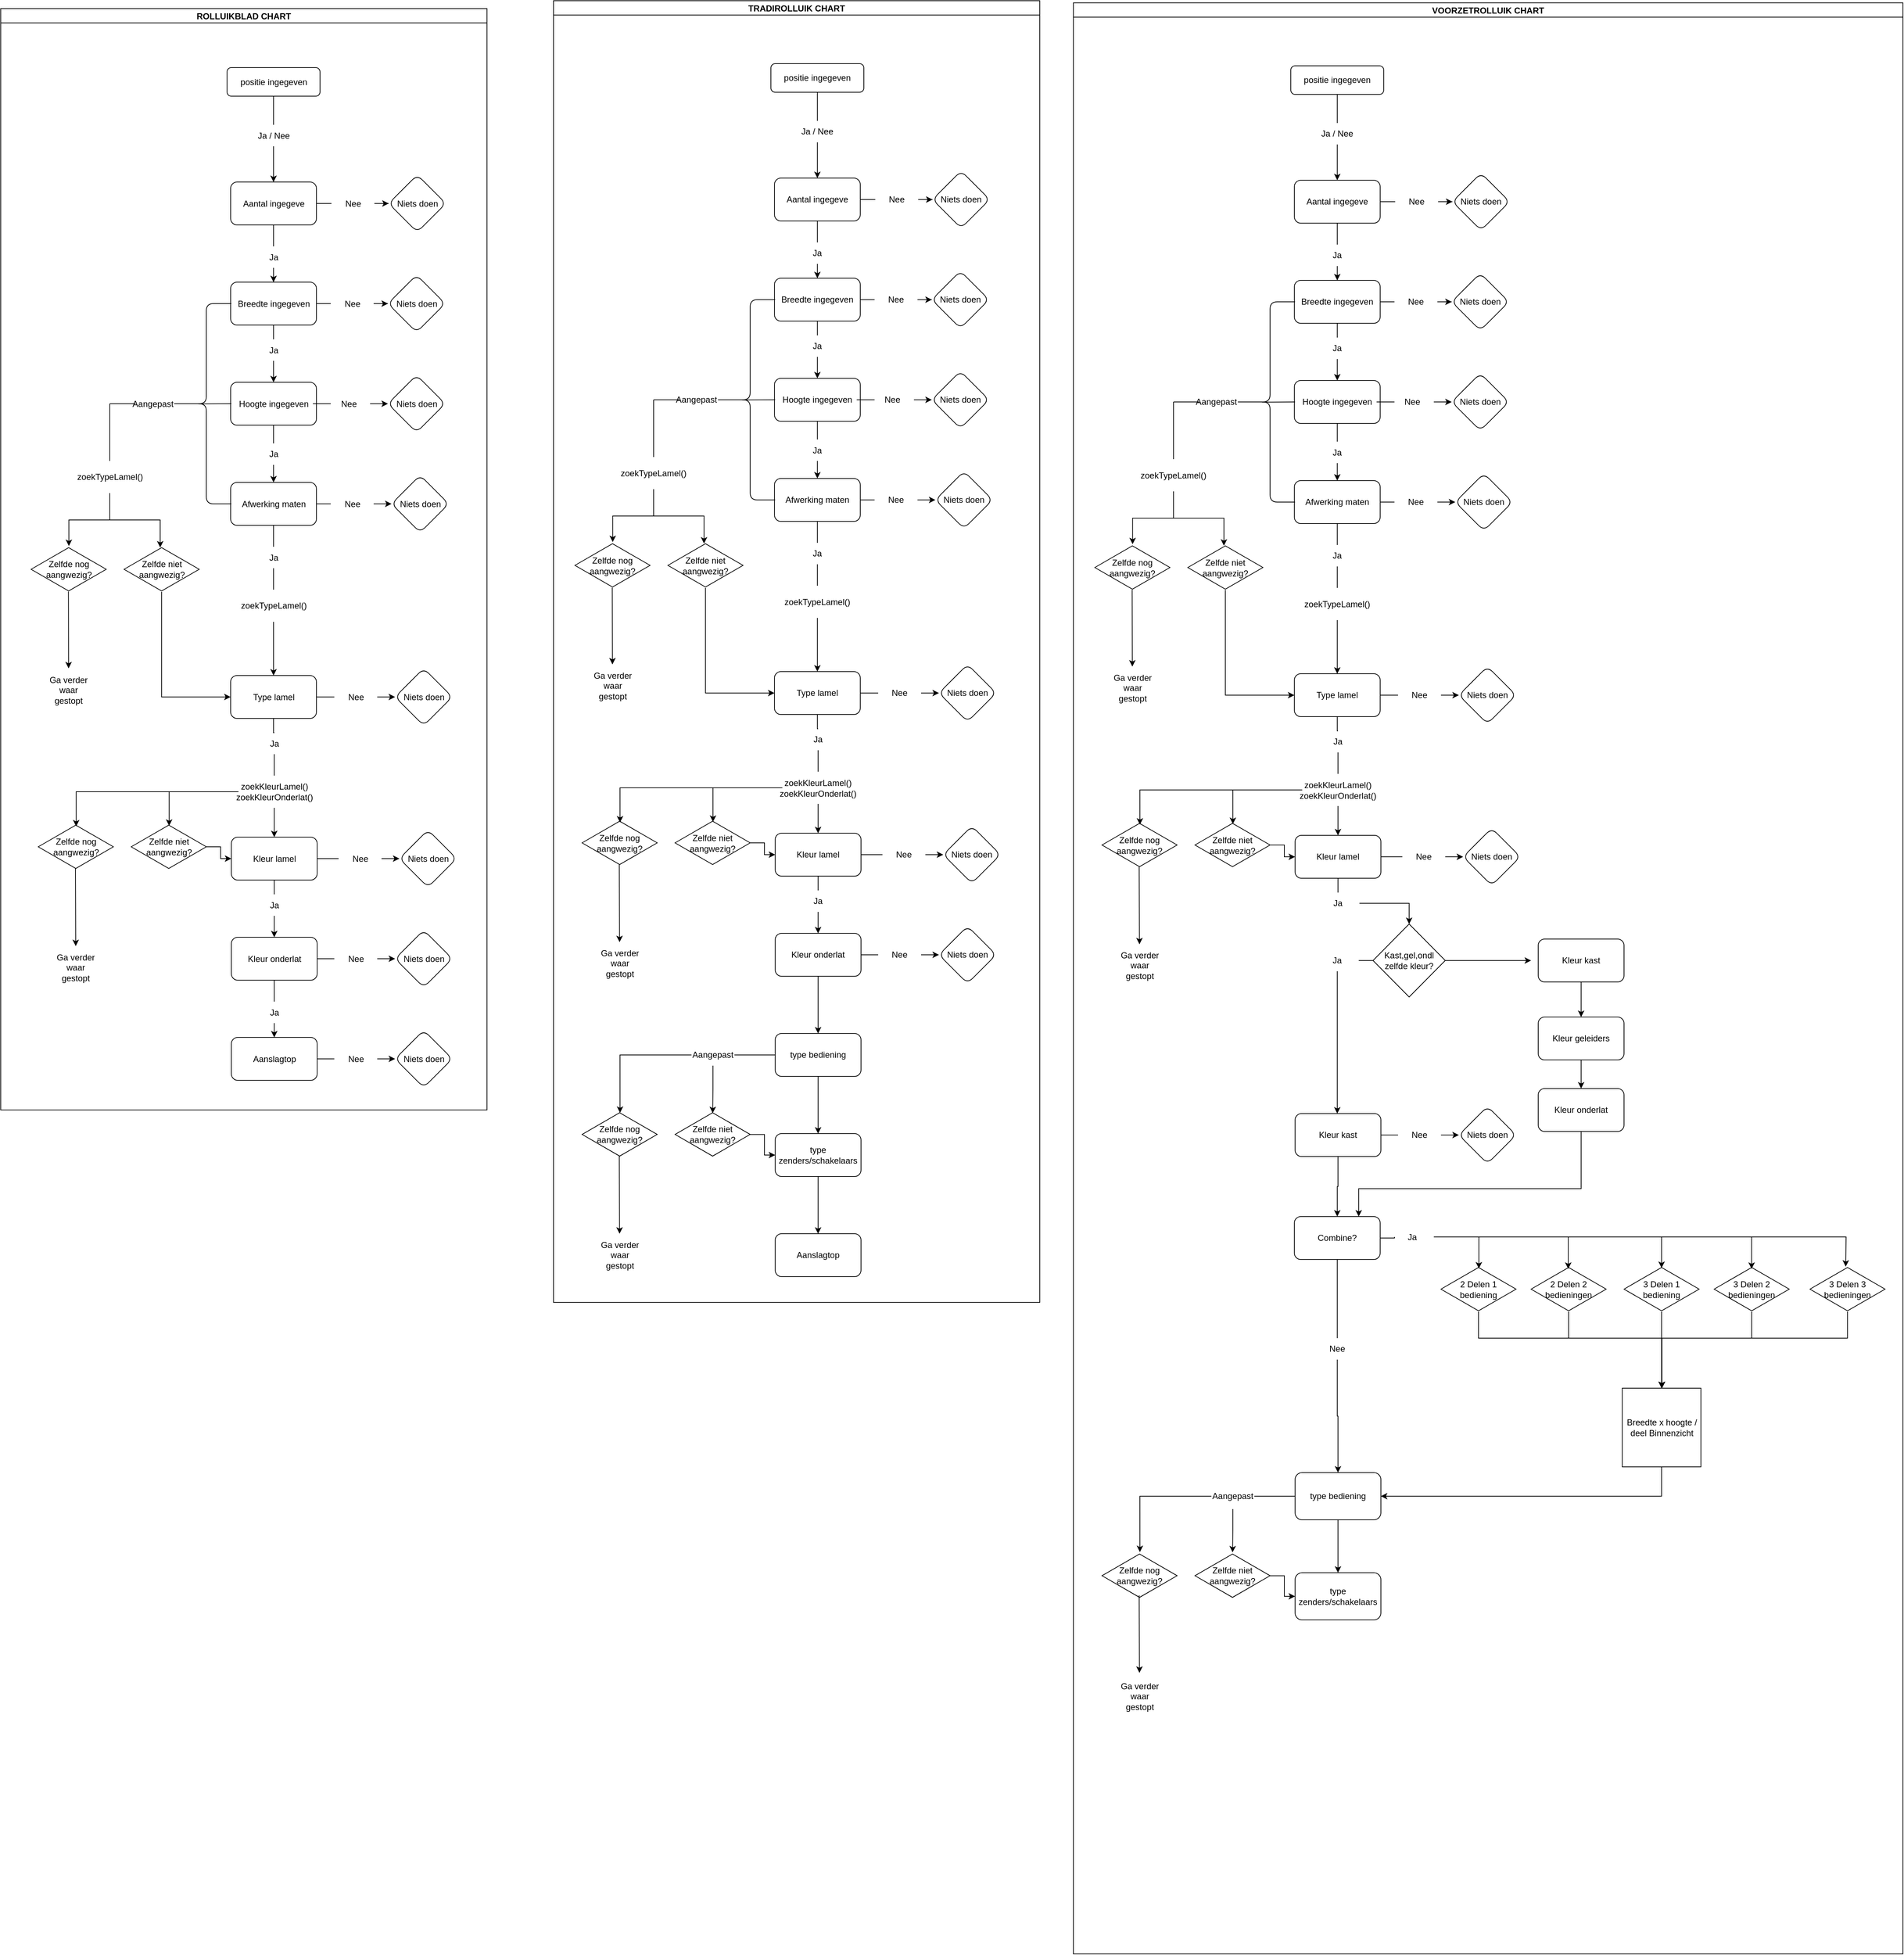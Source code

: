 <mxfile version="20.2.5" type="device"><diagram id="C5RBs43oDa-KdzZeNtuy" name="Page-1"><mxGraphModel dx="1351" dy="2164" grid="1" gridSize="10" guides="1" tooltips="1" connect="1" arrows="1" fold="1" page="1" pageScale="1" pageWidth="827" pageHeight="1169" math="0" shadow="0"><root><mxCell id="WIyWlLk6GJQsqaUBKTNV-0"/><mxCell id="WIyWlLk6GJQsqaUBKTNV-1" parent="WIyWlLk6GJQsqaUBKTNV-0"/><mxCell id="AzrOhs4cbWiQALYGLI3_-271" value="TRADIROLLUIK CHART" style="swimlane;startSize=20;horizontal=1;containerType=tree;newEdgeStyle={&quot;edgeStyle&quot;:&quot;elbowEdgeStyle&quot;,&quot;startArrow&quot;:&quot;none&quot;,&quot;endArrow&quot;:&quot;none&quot;};" vertex="1" parent="WIyWlLk6GJQsqaUBKTNV-1"><mxGeometry x="823" y="-1161" width="680" height="1820" as="geometry"/></mxCell><mxCell id="AzrOhs4cbWiQALYGLI3_-164" value="positie ingegeven" style="rounded=1;whiteSpace=wrap;html=1;fontSize=12;glass=0;strokeWidth=1;shadow=0;" vertex="1" parent="AzrOhs4cbWiQALYGLI3_-271"><mxGeometry x="304" y="88" width="130" height="40" as="geometry"/></mxCell><mxCell id="AzrOhs4cbWiQALYGLI3_-166" value="Aantal ingegeve" style="whiteSpace=wrap;html=1;rounded=1;glass=0;strokeWidth=1;shadow=0;" vertex="1" parent="AzrOhs4cbWiQALYGLI3_-271"><mxGeometry x="309" y="248" width="120" height="60" as="geometry"/></mxCell><mxCell id="AzrOhs4cbWiQALYGLI3_-167" value="Ja / Nee" style="text;html=1;strokeColor=none;fillColor=none;align=center;verticalAlign=middle;whiteSpace=wrap;rounded=0;" vertex="1" parent="AzrOhs4cbWiQALYGLI3_-271"><mxGeometry x="339" y="168" width="60" height="30" as="geometry"/></mxCell><mxCell id="AzrOhs4cbWiQALYGLI3_-163" value="" style="edgeStyle=orthogonalEdgeStyle;rounded=0;orthogonalLoop=1;jettySize=auto;html=1;labelBackgroundColor=none;startArrow=none;" edge="1" parent="AzrOhs4cbWiQALYGLI3_-271" source="AzrOhs4cbWiQALYGLI3_-167" target="AzrOhs4cbWiQALYGLI3_-166"><mxGeometry relative="1" as="geometry"/></mxCell><mxCell id="AzrOhs4cbWiQALYGLI3_-168" value="" style="edgeStyle=orthogonalEdgeStyle;rounded=0;orthogonalLoop=1;jettySize=auto;html=1;labelBackgroundColor=none;endArrow=none;" edge="1" parent="AzrOhs4cbWiQALYGLI3_-271" source="AzrOhs4cbWiQALYGLI3_-164" target="AzrOhs4cbWiQALYGLI3_-167"><mxGeometry relative="1" as="geometry"><mxPoint x="369" y="128" as="sourcePoint"/><mxPoint x="369" y="248" as="targetPoint"/></mxGeometry></mxCell><mxCell id="AzrOhs4cbWiQALYGLI3_-171" value="Breedte ingegeven" style="whiteSpace=wrap;html=1;rounded=1;glass=0;strokeWidth=1;shadow=0;" vertex="1" parent="AzrOhs4cbWiQALYGLI3_-271"><mxGeometry x="309" y="388" width="120" height="60" as="geometry"/></mxCell><mxCell id="AzrOhs4cbWiQALYGLI3_-174" value="Hoogte ingegeven" style="whiteSpace=wrap;html=1;rounded=1;glass=0;strokeWidth=1;shadow=0;" vertex="1" parent="AzrOhs4cbWiQALYGLI3_-271"><mxGeometry x="309" y="528" width="120" height="60" as="geometry"/></mxCell><mxCell id="AzrOhs4cbWiQALYGLI3_-175" value="Niets doen" style="rhombus;whiteSpace=wrap;html=1;rounded=1;glass=0;strokeWidth=1;shadow=0;" vertex="1" parent="AzrOhs4cbWiQALYGLI3_-271"><mxGeometry x="529" y="378" width="80" height="80" as="geometry"/></mxCell><mxCell id="AzrOhs4cbWiQALYGLI3_-176" value="Ja" style="text;html=1;strokeColor=none;fillColor=none;align=center;verticalAlign=middle;whiteSpace=wrap;rounded=0;" vertex="1" parent="AzrOhs4cbWiQALYGLI3_-271"><mxGeometry x="339" y="468" width="60" height="30" as="geometry"/></mxCell><mxCell id="AzrOhs4cbWiQALYGLI3_-169" value="" style="edgeStyle=orthogonalEdgeStyle;rounded=0;orthogonalLoop=1;jettySize=auto;html=1;labelBackgroundColor=none;startArrow=none;" edge="1" parent="AzrOhs4cbWiQALYGLI3_-271" source="AzrOhs4cbWiQALYGLI3_-176" target="AzrOhs4cbWiQALYGLI3_-174"><mxGeometry relative="1" as="geometry"/></mxCell><mxCell id="AzrOhs4cbWiQALYGLI3_-177" value="" style="edgeStyle=orthogonalEdgeStyle;rounded=0;orthogonalLoop=1;jettySize=auto;html=1;labelBackgroundColor=none;endArrow=none;" edge="1" parent="AzrOhs4cbWiQALYGLI3_-271" source="AzrOhs4cbWiQALYGLI3_-171" target="AzrOhs4cbWiQALYGLI3_-176"><mxGeometry relative="1" as="geometry"><mxPoint x="369" y="448" as="sourcePoint"/><mxPoint x="369" y="528" as="targetPoint"/></mxGeometry></mxCell><mxCell id="AzrOhs4cbWiQALYGLI3_-178" value="Ja" style="text;html=1;strokeColor=none;fillColor=none;align=center;verticalAlign=middle;whiteSpace=wrap;rounded=0;" vertex="1" parent="AzrOhs4cbWiQALYGLI3_-271"><mxGeometry x="339" y="338" width="60" height="30" as="geometry"/></mxCell><mxCell id="AzrOhs4cbWiQALYGLI3_-165" value="" style="edgeStyle=orthogonalEdgeStyle;rounded=0;orthogonalLoop=1;jettySize=auto;html=1;labelBackgroundColor=none;startArrow=none;" edge="1" parent="AzrOhs4cbWiQALYGLI3_-271" source="AzrOhs4cbWiQALYGLI3_-178" target="AzrOhs4cbWiQALYGLI3_-171"><mxGeometry relative="1" as="geometry"/></mxCell><mxCell id="AzrOhs4cbWiQALYGLI3_-179" value="" style="edgeStyle=orthogonalEdgeStyle;rounded=0;orthogonalLoop=1;jettySize=auto;html=1;labelBackgroundColor=none;endArrow=none;" edge="1" parent="AzrOhs4cbWiQALYGLI3_-271" source="AzrOhs4cbWiQALYGLI3_-166" target="AzrOhs4cbWiQALYGLI3_-178"><mxGeometry relative="1" as="geometry"><mxPoint x="369" y="308" as="sourcePoint"/><mxPoint x="369" y="388" as="targetPoint"/></mxGeometry></mxCell><mxCell id="AzrOhs4cbWiQALYGLI3_-180" value="Nee" style="text;html=1;strokeColor=none;fillColor=none;align=center;verticalAlign=middle;whiteSpace=wrap;rounded=0;" vertex="1" parent="AzrOhs4cbWiQALYGLI3_-271"><mxGeometry x="449" y="403" width="60" height="30" as="geometry"/></mxCell><mxCell id="AzrOhs4cbWiQALYGLI3_-181" value="" style="edgeStyle=orthogonalEdgeStyle;rounded=0;orthogonalLoop=1;jettySize=auto;html=1;labelBackgroundColor=none;endArrow=none;" edge="1" parent="AzrOhs4cbWiQALYGLI3_-271" source="AzrOhs4cbWiQALYGLI3_-171" target="AzrOhs4cbWiQALYGLI3_-180"><mxGeometry relative="1" as="geometry"><mxPoint x="429" y="418" as="sourcePoint"/><mxPoint x="529" y="418" as="targetPoint"/></mxGeometry></mxCell><mxCell id="AzrOhs4cbWiQALYGLI3_-182" value="Niets doen" style="rhombus;whiteSpace=wrap;html=1;rounded=1;glass=0;strokeWidth=1;shadow=0;" vertex="1" parent="AzrOhs4cbWiQALYGLI3_-271"><mxGeometry x="529" y="518" width="80" height="80" as="geometry"/></mxCell><mxCell id="AzrOhs4cbWiQALYGLI3_-170" value="" style="edgeStyle=orthogonalEdgeStyle;rounded=0;orthogonalLoop=1;jettySize=auto;html=1;labelBackgroundColor=none;startArrow=none;" edge="1" parent="AzrOhs4cbWiQALYGLI3_-271" source="AzrOhs4cbWiQALYGLI3_-180" target="AzrOhs4cbWiQALYGLI3_-175"><mxGeometry relative="1" as="geometry"/></mxCell><mxCell id="AzrOhs4cbWiQALYGLI3_-183" value="Nee" style="text;html=1;strokeColor=none;fillColor=none;align=center;verticalAlign=middle;whiteSpace=wrap;rounded=0;" vertex="1" parent="AzrOhs4cbWiQALYGLI3_-271"><mxGeometry x="444" y="543" width="60" height="30" as="geometry"/></mxCell><mxCell id="AzrOhs4cbWiQALYGLI3_-184" value="" style="edgeStyle=orthogonalEdgeStyle;rounded=0;orthogonalLoop=1;jettySize=auto;html=1;labelBackgroundColor=none;endArrow=none;" edge="1" parent="AzrOhs4cbWiQALYGLI3_-271" source="AzrOhs4cbWiQALYGLI3_-174" target="AzrOhs4cbWiQALYGLI3_-183"><mxGeometry relative="1" as="geometry"><mxPoint x="429" y="558" as="sourcePoint"/><mxPoint x="529" y="558" as="targetPoint"/></mxGeometry></mxCell><mxCell id="AzrOhs4cbWiQALYGLI3_-186" value="Afwerking maten" style="whiteSpace=wrap;html=1;rounded=1;glass=0;strokeWidth=1;shadow=0;" vertex="1" parent="AzrOhs4cbWiQALYGLI3_-271"><mxGeometry x="309" y="668" width="120" height="60" as="geometry"/></mxCell><mxCell id="AzrOhs4cbWiQALYGLI3_-172" value="" style="edgeStyle=orthogonalEdgeStyle;rounded=0;orthogonalLoop=1;jettySize=auto;html=1;labelBackgroundColor=none;startArrow=none;" edge="1" parent="AzrOhs4cbWiQALYGLI3_-271" source="AzrOhs4cbWiQALYGLI3_-183" target="AzrOhs4cbWiQALYGLI3_-182"><mxGeometry relative="1" as="geometry"/></mxCell><mxCell id="AzrOhs4cbWiQALYGLI3_-187" value="Ja" style="text;html=1;strokeColor=none;fillColor=none;align=center;verticalAlign=middle;whiteSpace=wrap;rounded=0;" vertex="1" parent="AzrOhs4cbWiQALYGLI3_-271"><mxGeometry x="339" y="613.5" width="60" height="30" as="geometry"/></mxCell><mxCell id="AzrOhs4cbWiQALYGLI3_-188" value="" style="edgeStyle=orthogonalEdgeStyle;rounded=0;orthogonalLoop=1;jettySize=auto;html=1;labelBackgroundColor=none;entryX=0.5;entryY=0;entryDx=0;entryDy=0;endArrow=none;" edge="1" parent="AzrOhs4cbWiQALYGLI3_-271" source="AzrOhs4cbWiQALYGLI3_-174" target="AzrOhs4cbWiQALYGLI3_-187"><mxGeometry relative="1" as="geometry"><mxPoint x="369" y="588" as="sourcePoint"/><mxPoint x="369" y="668" as="targetPoint"/></mxGeometry></mxCell><mxCell id="AzrOhs4cbWiQALYGLI3_-190" value="Type lamel" style="whiteSpace=wrap;html=1;rounded=1;glass=0;strokeWidth=1;shadow=0;" vertex="1" parent="AzrOhs4cbWiQALYGLI3_-271"><mxGeometry x="309" y="938" width="120" height="60" as="geometry"/></mxCell><mxCell id="AzrOhs4cbWiQALYGLI3_-173" value="" style="edgeStyle=orthogonalEdgeStyle;rounded=0;orthogonalLoop=1;jettySize=auto;html=1;labelBackgroundColor=none;entryX=0.5;entryY=0;entryDx=0;entryDy=0;startArrow=none;" edge="1" parent="AzrOhs4cbWiQALYGLI3_-271" source="AzrOhs4cbWiQALYGLI3_-187" target="AzrOhs4cbWiQALYGLI3_-186"><mxGeometry relative="1" as="geometry"><mxPoint x="369" y="668" as="targetPoint"/></mxGeometry></mxCell><mxCell id="AzrOhs4cbWiQALYGLI3_-191" value="Ja" style="text;html=1;strokeColor=none;fillColor=none;align=center;verticalAlign=middle;whiteSpace=wrap;rounded=0;" vertex="1" parent="AzrOhs4cbWiQALYGLI3_-271"><mxGeometry x="339" y="758" width="60" height="30" as="geometry"/></mxCell><mxCell id="AzrOhs4cbWiQALYGLI3_-192" value="" style="edgeStyle=orthogonalEdgeStyle;rounded=0;orthogonalLoop=1;jettySize=auto;html=1;labelBackgroundColor=none;endArrow=none;" edge="1" parent="AzrOhs4cbWiQALYGLI3_-271" source="AzrOhs4cbWiQALYGLI3_-186" target="AzrOhs4cbWiQALYGLI3_-191"><mxGeometry relative="1" as="geometry"><mxPoint x="369" y="728" as="sourcePoint"/><mxPoint x="369" y="808" as="targetPoint"/></mxGeometry></mxCell><mxCell id="AzrOhs4cbWiQALYGLI3_-194" value="Kleur lamel" style="whiteSpace=wrap;html=1;rounded=1;glass=0;strokeWidth=1;shadow=0;" vertex="1" parent="AzrOhs4cbWiQALYGLI3_-271"><mxGeometry x="310" y="1164" width="120" height="60" as="geometry"/></mxCell><mxCell id="AzrOhs4cbWiQALYGLI3_-196" value="Kleur onderlat" style="whiteSpace=wrap;html=1;rounded=1;glass=0;strokeWidth=1;shadow=0;" vertex="1" parent="AzrOhs4cbWiQALYGLI3_-271"><mxGeometry x="310" y="1304" width="120" height="60" as="geometry"/></mxCell><mxCell id="AzrOhs4cbWiQALYGLI3_-198" value="Ja" style="text;html=1;strokeColor=none;fillColor=none;align=center;verticalAlign=middle;whiteSpace=wrap;rounded=0;" vertex="1" parent="AzrOhs4cbWiQALYGLI3_-271"><mxGeometry x="340" y="1018" width="60" height="30" as="geometry"/></mxCell><mxCell id="AzrOhs4cbWiQALYGLI3_-199" value="" style="edgeStyle=orthogonalEdgeStyle;rounded=0;orthogonalLoop=1;jettySize=auto;html=1;labelBackgroundColor=none;endArrow=none;" edge="1" parent="AzrOhs4cbWiQALYGLI3_-271" source="AzrOhs4cbWiQALYGLI3_-190" target="AzrOhs4cbWiQALYGLI3_-198"><mxGeometry relative="1" as="geometry"><mxPoint x="369" y="998" as="sourcePoint"/><mxPoint x="369" y="1078" as="targetPoint"/></mxGeometry></mxCell><mxCell id="AzrOhs4cbWiQALYGLI3_-200" value="Ja" style="text;html=1;strokeColor=none;fillColor=none;align=center;verticalAlign=middle;whiteSpace=wrap;rounded=0;" vertex="1" parent="AzrOhs4cbWiQALYGLI3_-271"><mxGeometry x="340" y="1244" width="60" height="30" as="geometry"/></mxCell><mxCell id="AzrOhs4cbWiQALYGLI3_-193" value="" style="edgeStyle=orthogonalEdgeStyle;rounded=0;orthogonalLoop=1;jettySize=auto;html=1;labelBackgroundColor=none;startArrow=none;" edge="1" parent="AzrOhs4cbWiQALYGLI3_-271" source="AzrOhs4cbWiQALYGLI3_-200" target="AzrOhs4cbWiQALYGLI3_-196"><mxGeometry relative="1" as="geometry"/></mxCell><mxCell id="AzrOhs4cbWiQALYGLI3_-201" value="" style="edgeStyle=orthogonalEdgeStyle;rounded=0;orthogonalLoop=1;jettySize=auto;html=1;labelBackgroundColor=none;endArrow=none;" edge="1" parent="AzrOhs4cbWiQALYGLI3_-271" source="AzrOhs4cbWiQALYGLI3_-194" target="AzrOhs4cbWiQALYGLI3_-200"><mxGeometry relative="1" as="geometry"><mxPoint x="370" y="1224" as="sourcePoint"/><mxPoint x="370" y="1304.0" as="targetPoint"/></mxGeometry></mxCell><mxCell id="AzrOhs4cbWiQALYGLI3_-204" value="zoekTypeLamel()" style="text;html=1;strokeColor=none;fillColor=none;align=center;verticalAlign=middle;whiteSpace=wrap;rounded=0;" vertex="1" parent="AzrOhs4cbWiQALYGLI3_-271"><mxGeometry x="319" y="818" width="100" height="45" as="geometry"/></mxCell><mxCell id="AzrOhs4cbWiQALYGLI3_-185" value="" style="edgeStyle=orthogonalEdgeStyle;rounded=0;orthogonalLoop=1;jettySize=auto;html=1;labelBackgroundColor=none;startArrow=none;" edge="1" parent="AzrOhs4cbWiQALYGLI3_-271" source="AzrOhs4cbWiQALYGLI3_-204" target="AzrOhs4cbWiQALYGLI3_-190"><mxGeometry relative="1" as="geometry"/></mxCell><mxCell id="AzrOhs4cbWiQALYGLI3_-205" value="" style="edgeStyle=orthogonalEdgeStyle;rounded=0;orthogonalLoop=1;jettySize=auto;html=1;labelBackgroundColor=none;startArrow=none;endArrow=none;" edge="1" parent="AzrOhs4cbWiQALYGLI3_-271" source="AzrOhs4cbWiQALYGLI3_-191" target="AzrOhs4cbWiQALYGLI3_-204"><mxGeometry relative="1" as="geometry"><mxPoint x="369" y="788" as="sourcePoint"/><mxPoint x="369" y="938" as="targetPoint"/></mxGeometry></mxCell><mxCell id="AzrOhs4cbWiQALYGLI3_-208" value="zoekKleurLamel()&lt;br&gt;zoekKleurOnderlat()" style="text;html=1;strokeColor=none;fillColor=none;align=center;verticalAlign=middle;whiteSpace=wrap;rounded=0;" vertex="1" parent="AzrOhs4cbWiQALYGLI3_-271"><mxGeometry x="320" y="1078" width="100" height="45" as="geometry"/></mxCell><mxCell id="AzrOhs4cbWiQALYGLI3_-189" value="" style="edgeStyle=orthogonalEdgeStyle;rounded=0;orthogonalLoop=1;jettySize=auto;html=1;labelBackgroundColor=none;startArrow=none;" edge="1" parent="AzrOhs4cbWiQALYGLI3_-271" source="AzrOhs4cbWiQALYGLI3_-208" target="AzrOhs4cbWiQALYGLI3_-194"><mxGeometry relative="1" as="geometry"/></mxCell><mxCell id="AzrOhs4cbWiQALYGLI3_-209" value="" style="edgeStyle=orthogonalEdgeStyle;rounded=0;orthogonalLoop=1;jettySize=auto;html=1;labelBackgroundColor=none;startArrow=none;endArrow=none;" edge="1" parent="AzrOhs4cbWiQALYGLI3_-271" source="AzrOhs4cbWiQALYGLI3_-198" target="AzrOhs4cbWiQALYGLI3_-208"><mxGeometry relative="1" as="geometry"><mxPoint x="370" y="1048.0" as="sourcePoint"/><mxPoint x="370" y="1164" as="targetPoint"/></mxGeometry></mxCell><mxCell id="AzrOhs4cbWiQALYGLI3_-211" value="Niets doen" style="rhombus;whiteSpace=wrap;html=1;rounded=1;glass=0;strokeWidth=1;shadow=0;" vertex="1" parent="AzrOhs4cbWiQALYGLI3_-271"><mxGeometry x="534" y="658" width="80" height="80" as="geometry"/></mxCell><mxCell id="AzrOhs4cbWiQALYGLI3_-212" value="Nee" style="text;html=1;strokeColor=none;fillColor=none;align=center;verticalAlign=middle;whiteSpace=wrap;rounded=0;" vertex="1" parent="AzrOhs4cbWiQALYGLI3_-271"><mxGeometry x="449" y="683" width="60" height="30" as="geometry"/></mxCell><mxCell id="AzrOhs4cbWiQALYGLI3_-210" value="" style="edgeStyle=orthogonalEdgeStyle;rounded=0;orthogonalLoop=1;jettySize=auto;html=1;labelBackgroundColor=none;startArrow=none;" edge="1" parent="AzrOhs4cbWiQALYGLI3_-271" source="AzrOhs4cbWiQALYGLI3_-212" target="AzrOhs4cbWiQALYGLI3_-211"><mxGeometry relative="1" as="geometry"/></mxCell><mxCell id="AzrOhs4cbWiQALYGLI3_-213" value="" style="edgeStyle=orthogonalEdgeStyle;rounded=0;orthogonalLoop=1;jettySize=auto;html=1;labelBackgroundColor=none;endArrow=none;exitX=1;exitY=0.5;exitDx=0;exitDy=0;" edge="1" parent="AzrOhs4cbWiQALYGLI3_-271" source="AzrOhs4cbWiQALYGLI3_-186" target="AzrOhs4cbWiQALYGLI3_-212"><mxGeometry relative="1" as="geometry"><mxPoint x="434" y="698" as="sourcePoint"/><mxPoint x="534" y="698" as="targetPoint"/></mxGeometry></mxCell><mxCell id="AzrOhs4cbWiQALYGLI3_-215" value="Niets doen" style="rhombus;whiteSpace=wrap;html=1;rounded=1;glass=0;strokeWidth=1;shadow=0;" vertex="1" parent="AzrOhs4cbWiQALYGLI3_-271"><mxGeometry x="539" y="928" width="80" height="80" as="geometry"/></mxCell><mxCell id="AzrOhs4cbWiQALYGLI3_-216" value="Nee" style="text;html=1;strokeColor=none;fillColor=none;align=center;verticalAlign=middle;whiteSpace=wrap;rounded=0;" vertex="1" parent="AzrOhs4cbWiQALYGLI3_-271"><mxGeometry x="454" y="953" width="60" height="30" as="geometry"/></mxCell><mxCell id="AzrOhs4cbWiQALYGLI3_-214" value="" style="edgeStyle=orthogonalEdgeStyle;rounded=0;orthogonalLoop=1;jettySize=auto;html=1;labelBackgroundColor=none;startArrow=none;" edge="1" parent="AzrOhs4cbWiQALYGLI3_-271" source="AzrOhs4cbWiQALYGLI3_-216" target="AzrOhs4cbWiQALYGLI3_-215"><mxGeometry relative="1" as="geometry"/></mxCell><mxCell id="AzrOhs4cbWiQALYGLI3_-217" value="" style="edgeStyle=orthogonalEdgeStyle;rounded=0;orthogonalLoop=1;jettySize=auto;html=1;labelBackgroundColor=none;endArrow=none;exitX=1;exitY=0.5;exitDx=0;exitDy=0;" edge="1" parent="AzrOhs4cbWiQALYGLI3_-271" source="AzrOhs4cbWiQALYGLI3_-190" target="AzrOhs4cbWiQALYGLI3_-216"><mxGeometry relative="1" as="geometry"><mxPoint x="439" y="968" as="sourcePoint"/><mxPoint x="539" y="968" as="targetPoint"/></mxGeometry></mxCell><mxCell id="AzrOhs4cbWiQALYGLI3_-219" value="Niets doen" style="rhombus;whiteSpace=wrap;html=1;rounded=1;glass=0;strokeWidth=1;shadow=0;" vertex="1" parent="AzrOhs4cbWiQALYGLI3_-271"><mxGeometry x="545" y="1154" width="80" height="80" as="geometry"/></mxCell><mxCell id="AzrOhs4cbWiQALYGLI3_-220" value="Nee" style="text;html=1;strokeColor=none;fillColor=none;align=center;verticalAlign=middle;whiteSpace=wrap;rounded=0;" vertex="1" parent="AzrOhs4cbWiQALYGLI3_-271"><mxGeometry x="460" y="1179" width="60" height="30" as="geometry"/></mxCell><mxCell id="AzrOhs4cbWiQALYGLI3_-218" value="" style="edgeStyle=orthogonalEdgeStyle;rounded=0;orthogonalLoop=1;jettySize=auto;html=1;labelBackgroundColor=none;startArrow=none;" edge="1" parent="AzrOhs4cbWiQALYGLI3_-271" source="AzrOhs4cbWiQALYGLI3_-220" target="AzrOhs4cbWiQALYGLI3_-219"><mxGeometry relative="1" as="geometry"/></mxCell><mxCell id="AzrOhs4cbWiQALYGLI3_-221" value="" style="edgeStyle=orthogonalEdgeStyle;rounded=0;orthogonalLoop=1;jettySize=auto;html=1;labelBackgroundColor=none;endArrow=none;exitX=1;exitY=0.5;exitDx=0;exitDy=0;" edge="1" parent="AzrOhs4cbWiQALYGLI3_-271" source="AzrOhs4cbWiQALYGLI3_-194" target="AzrOhs4cbWiQALYGLI3_-220"><mxGeometry relative="1" as="geometry"><mxPoint x="445" y="1194" as="sourcePoint"/><mxPoint x="545" y="1194" as="targetPoint"/></mxGeometry></mxCell><mxCell id="AzrOhs4cbWiQALYGLI3_-223" value="Niets doen" style="rhombus;whiteSpace=wrap;html=1;rounded=1;glass=0;strokeWidth=1;shadow=0;" vertex="1" parent="AzrOhs4cbWiQALYGLI3_-271"><mxGeometry x="539" y="1294" width="80" height="80" as="geometry"/></mxCell><mxCell id="AzrOhs4cbWiQALYGLI3_-224" value="Nee" style="text;html=1;strokeColor=none;fillColor=none;align=center;verticalAlign=middle;whiteSpace=wrap;rounded=0;" vertex="1" parent="AzrOhs4cbWiQALYGLI3_-271"><mxGeometry x="454" y="1319" width="60" height="30" as="geometry"/></mxCell><mxCell id="AzrOhs4cbWiQALYGLI3_-222" value="" style="edgeStyle=orthogonalEdgeStyle;rounded=0;orthogonalLoop=1;jettySize=auto;html=1;labelBackgroundColor=none;startArrow=none;" edge="1" parent="AzrOhs4cbWiQALYGLI3_-271" source="AzrOhs4cbWiQALYGLI3_-224" target="AzrOhs4cbWiQALYGLI3_-223"><mxGeometry relative="1" as="geometry"/></mxCell><mxCell id="AzrOhs4cbWiQALYGLI3_-225" value="" style="edgeStyle=orthogonalEdgeStyle;rounded=0;orthogonalLoop=1;jettySize=auto;html=1;labelBackgroundColor=none;endArrow=none;exitX=1;exitY=0.5;exitDx=0;exitDy=0;" edge="1" parent="AzrOhs4cbWiQALYGLI3_-271" source="AzrOhs4cbWiQALYGLI3_-196" target="AzrOhs4cbWiQALYGLI3_-224"><mxGeometry relative="1" as="geometry"><mxPoint x="439" y="1334" as="sourcePoint"/><mxPoint x="539" y="1334" as="targetPoint"/></mxGeometry></mxCell><mxCell id="AzrOhs4cbWiQALYGLI3_-230" value="" style="shape=curlyBracket;whiteSpace=wrap;html=1;rounded=1;" vertex="1" parent="AzrOhs4cbWiQALYGLI3_-271"><mxGeometry x="240" y="418" width="70" height="280" as="geometry"/></mxCell><mxCell id="AzrOhs4cbWiQALYGLI3_-231" value="" style="endArrow=none;html=1;rounded=0;labelBackgroundColor=none;exitX=0.34;exitY=0.501;exitDx=0;exitDy=0;exitPerimeter=0;" edge="1" parent="AzrOhs4cbWiQALYGLI3_-271" source="AzrOhs4cbWiQALYGLI3_-230"><mxGeometry width="50" height="50" relative="1" as="geometry"><mxPoint x="310" y="598" as="sourcePoint"/><mxPoint x="310" y="558.0" as="targetPoint"/></mxGeometry></mxCell><mxCell id="AzrOhs4cbWiQALYGLI3_-232" value="" style="endArrow=none;html=1;rounded=0;labelBackgroundColor=none;entryX=0.1;entryY=0.5;entryDx=0;entryDy=0;entryPerimeter=0;startArrow=none;" edge="1" parent="AzrOhs4cbWiQALYGLI3_-271" source="AzrOhs4cbWiQALYGLI3_-240" target="AzrOhs4cbWiQALYGLI3_-230"><mxGeometry width="50" height="50" relative="1" as="geometry"><mxPoint x="140" y="558" as="sourcePoint"/><mxPoint x="220" y="558" as="targetPoint"/></mxGeometry></mxCell><mxCell id="AzrOhs4cbWiQALYGLI3_-233" value="" style="endArrow=none;html=1;rounded=0;labelBackgroundColor=none;exitX=0.5;exitY=0;exitDx=0;exitDy=0;" edge="1" parent="AzrOhs4cbWiQALYGLI3_-271" source="AzrOhs4cbWiQALYGLI3_-236"><mxGeometry width="50" height="50" relative="1" as="geometry"><mxPoint x="140" y="638" as="sourcePoint"/><mxPoint x="140" y="558.0" as="targetPoint"/></mxGeometry></mxCell><mxCell id="AzrOhs4cbWiQALYGLI3_-236" value="zoekTypeLamel()" style="text;html=1;strokeColor=none;fillColor=none;align=center;verticalAlign=middle;whiteSpace=wrap;rounded=0;" vertex="1" parent="AzrOhs4cbWiQALYGLI3_-271"><mxGeometry x="90" y="638" width="100" height="45" as="geometry"/></mxCell><mxCell id="AzrOhs4cbWiQALYGLI3_-237" value="Zelfde nog &lt;br&gt;aangwezig?" style="html=1;whiteSpace=wrap;aspect=fixed;shape=isoRectangle;" vertex="1" parent="AzrOhs4cbWiQALYGLI3_-271"><mxGeometry x="30" y="758" width="105" height="63" as="geometry"/></mxCell><mxCell id="AzrOhs4cbWiQALYGLI3_-234" style="edgeStyle=orthogonalEdgeStyle;rounded=0;orthogonalLoop=1;jettySize=auto;html=1;entryX=0.503;entryY=-0.017;entryDx=0;entryDy=0;entryPerimeter=0;labelBackgroundColor=none;" edge="1" parent="AzrOhs4cbWiQALYGLI3_-271" source="AzrOhs4cbWiQALYGLI3_-236" target="AzrOhs4cbWiQALYGLI3_-237"><mxGeometry relative="1" as="geometry"/></mxCell><mxCell id="AzrOhs4cbWiQALYGLI3_-238" style="edgeStyle=orthogonalEdgeStyle;rounded=0;orthogonalLoop=1;jettySize=auto;html=1;entryX=0;entryY=0.5;entryDx=0;entryDy=0;labelBackgroundColor=none;" edge="1" parent="AzrOhs4cbWiQALYGLI3_-271" source="AzrOhs4cbWiQALYGLI3_-239" target="AzrOhs4cbWiQALYGLI3_-190"><mxGeometry relative="1" as="geometry"><Array as="points"><mxPoint x="213" y="968"/></Array></mxGeometry></mxCell><mxCell id="AzrOhs4cbWiQALYGLI3_-239" value="Zelfde niet&lt;br&gt;aangwezig?" style="html=1;whiteSpace=wrap;aspect=fixed;shape=isoRectangle;" vertex="1" parent="AzrOhs4cbWiQALYGLI3_-271"><mxGeometry x="160" y="758" width="105" height="63" as="geometry"/></mxCell><mxCell id="AzrOhs4cbWiQALYGLI3_-235" style="edgeStyle=orthogonalEdgeStyle;rounded=0;orthogonalLoop=1;jettySize=auto;html=1;entryX=0.481;entryY=0.016;entryDx=0;entryDy=0;entryPerimeter=0;labelBackgroundColor=none;" edge="1" parent="AzrOhs4cbWiQALYGLI3_-271" source="AzrOhs4cbWiQALYGLI3_-236" target="AzrOhs4cbWiQALYGLI3_-239"><mxGeometry relative="1" as="geometry"/></mxCell><mxCell id="AzrOhs4cbWiQALYGLI3_-240" value="Aangepast" style="text;html=1;strokeColor=none;fillColor=none;align=center;verticalAlign=middle;whiteSpace=wrap;rounded=0;" vertex="1" parent="AzrOhs4cbWiQALYGLI3_-271"><mxGeometry x="170" y="543" width="60" height="30" as="geometry"/></mxCell><mxCell id="AzrOhs4cbWiQALYGLI3_-241" value="" style="endArrow=none;html=1;rounded=0;labelBackgroundColor=none;entryX=0.1;entryY=0.5;entryDx=0;entryDy=0;entryPerimeter=0;" edge="1" parent="AzrOhs4cbWiQALYGLI3_-271" target="AzrOhs4cbWiQALYGLI3_-240"><mxGeometry width="50" height="50" relative="1" as="geometry"><mxPoint x="140" y="558.0" as="sourcePoint"/><mxPoint x="247" y="558" as="targetPoint"/></mxGeometry></mxCell><mxCell id="AzrOhs4cbWiQALYGLI3_-242" value="" style="endArrow=classic;html=1;rounded=0;labelBackgroundColor=none;exitX=0.497;exitY=0.995;exitDx=0;exitDy=0;exitPerimeter=0;" edge="1" parent="AzrOhs4cbWiQALYGLI3_-271" source="AzrOhs4cbWiQALYGLI3_-237" target="AzrOhs4cbWiQALYGLI3_-243"><mxGeometry width="50" height="50" relative="1" as="geometry"><mxPoint x="90" y="913" as="sourcePoint"/><mxPoint x="80" y="958" as="targetPoint"/><Array as="points"/></mxGeometry></mxCell><mxCell id="AzrOhs4cbWiQALYGLI3_-243" value="Ga verder waar gestopt" style="text;html=1;strokeColor=none;fillColor=none;align=center;verticalAlign=middle;whiteSpace=wrap;rounded=0;" vertex="1" parent="AzrOhs4cbWiQALYGLI3_-271"><mxGeometry x="52.5" y="928" width="60" height="60" as="geometry"/></mxCell><mxCell id="AzrOhs4cbWiQALYGLI3_-244" value="Zelfde nog &lt;br&gt;aangwezig?" style="html=1;whiteSpace=wrap;aspect=fixed;shape=isoRectangle;" vertex="1" parent="AzrOhs4cbWiQALYGLI3_-271"><mxGeometry x="40" y="1146" width="105" height="63" as="geometry"/></mxCell><mxCell id="AzrOhs4cbWiQALYGLI3_-207" style="edgeStyle=orthogonalEdgeStyle;rounded=0;orthogonalLoop=1;jettySize=auto;html=1;entryX=0.505;entryY=0.048;entryDx=0;entryDy=0;entryPerimeter=0;labelBackgroundColor=none;" edge="1" parent="AzrOhs4cbWiQALYGLI3_-271" source="AzrOhs4cbWiQALYGLI3_-208" target="AzrOhs4cbWiQALYGLI3_-244"><mxGeometry relative="1" as="geometry"/></mxCell><mxCell id="AzrOhs4cbWiQALYGLI3_-245" style="edgeStyle=orthogonalEdgeStyle;rounded=0;orthogonalLoop=1;jettySize=auto;html=1;entryX=0;entryY=0.5;entryDx=0;entryDy=0;labelBackgroundColor=none;" edge="1" parent="AzrOhs4cbWiQALYGLI3_-271" source="AzrOhs4cbWiQALYGLI3_-246" target="AzrOhs4cbWiQALYGLI3_-194"><mxGeometry relative="1" as="geometry"/></mxCell><mxCell id="AzrOhs4cbWiQALYGLI3_-246" value="Zelfde niet&lt;br&gt;aangwezig?" style="html=1;whiteSpace=wrap;aspect=fixed;shape=isoRectangle;" vertex="1" parent="AzrOhs4cbWiQALYGLI3_-271"><mxGeometry x="170" y="1146" width="105" height="63" as="geometry"/></mxCell><mxCell id="AzrOhs4cbWiQALYGLI3_-247" value="" style="endArrow=classic;html=1;rounded=0;labelBackgroundColor=none;" edge="1" parent="AzrOhs4cbWiQALYGLI3_-271" target="AzrOhs4cbWiQALYGLI3_-248"><mxGeometry width="50" height="50" relative="1" as="geometry"><mxPoint x="92" y="1208" as="sourcePoint"/><mxPoint x="90" y="1346.32" as="targetPoint"/><Array as="points"/></mxGeometry></mxCell><mxCell id="AzrOhs4cbWiQALYGLI3_-248" value="Ga verder waar gestopt" style="text;html=1;strokeColor=none;fillColor=none;align=center;verticalAlign=middle;whiteSpace=wrap;rounded=0;" vertex="1" parent="AzrOhs4cbWiQALYGLI3_-271"><mxGeometry x="62.5" y="1316.32" width="60" height="60" as="geometry"/></mxCell><mxCell id="AzrOhs4cbWiQALYGLI3_-250" value="Niets doen" style="rhombus;whiteSpace=wrap;html=1;rounded=1;glass=0;strokeWidth=1;shadow=0;" vertex="1" parent="AzrOhs4cbWiQALYGLI3_-271"><mxGeometry x="530" y="238" width="80" height="80" as="geometry"/></mxCell><mxCell id="AzrOhs4cbWiQALYGLI3_-206" style="edgeStyle=orthogonalEdgeStyle;rounded=0;orthogonalLoop=1;jettySize=auto;html=1;labelBackgroundColor=none;entryX=0.505;entryY=0.034;entryDx=0;entryDy=0;entryPerimeter=0;" edge="1" parent="AzrOhs4cbWiQALYGLI3_-271" source="AzrOhs4cbWiQALYGLI3_-208" target="AzrOhs4cbWiQALYGLI3_-246"><mxGeometry relative="1" as="geometry"><mxPoint x="220.0" y="1143.0" as="targetPoint"/></mxGeometry></mxCell><mxCell id="AzrOhs4cbWiQALYGLI3_-251" value="Nee" style="text;html=1;strokeColor=none;fillColor=none;align=center;verticalAlign=middle;whiteSpace=wrap;rounded=0;" vertex="1" parent="AzrOhs4cbWiQALYGLI3_-271"><mxGeometry x="450" y="263" width="60" height="30" as="geometry"/></mxCell><mxCell id="AzrOhs4cbWiQALYGLI3_-252" value="" style="edgeStyle=orthogonalEdgeStyle;rounded=0;orthogonalLoop=1;jettySize=auto;html=1;labelBackgroundColor=none;endArrow=none;exitX=1;exitY=0.5;exitDx=0;exitDy=0;" edge="1" parent="AzrOhs4cbWiQALYGLI3_-271" source="AzrOhs4cbWiQALYGLI3_-166" target="AzrOhs4cbWiQALYGLI3_-251"><mxGeometry relative="1" as="geometry"><mxPoint x="430" y="278" as="sourcePoint"/><mxPoint x="530" y="278" as="targetPoint"/></mxGeometry></mxCell><mxCell id="AzrOhs4cbWiQALYGLI3_-254" value="type bediening" style="whiteSpace=wrap;html=1;rounded=1;glass=0;strokeWidth=1;shadow=0;" vertex="1" parent="AzrOhs4cbWiQALYGLI3_-271"><mxGeometry x="310" y="1444" width="120" height="60" as="geometry"/></mxCell><mxCell id="AzrOhs4cbWiQALYGLI3_-249" value="" style="edgeStyle=orthogonalEdgeStyle;rounded=0;orthogonalLoop=1;jettySize=auto;html=1;labelBackgroundColor=none;startArrow=none;" edge="1" parent="AzrOhs4cbWiQALYGLI3_-271" source="AzrOhs4cbWiQALYGLI3_-251" target="AzrOhs4cbWiQALYGLI3_-250"><mxGeometry relative="1" as="geometry"/></mxCell><mxCell id="AzrOhs4cbWiQALYGLI3_-256" value="type zenders/schakelaars" style="whiteSpace=wrap;html=1;rounded=1;glass=0;strokeWidth=1;shadow=0;" vertex="1" parent="AzrOhs4cbWiQALYGLI3_-271"><mxGeometry x="310" y="1584" width="120" height="60" as="geometry"/></mxCell><mxCell id="AzrOhs4cbWiQALYGLI3_-255" value="" style="edgeStyle=orthogonalEdgeStyle;rounded=0;orthogonalLoop=1;jettySize=auto;html=1;labelBackgroundColor=none;" edge="1" parent="AzrOhs4cbWiQALYGLI3_-271" source="AzrOhs4cbWiQALYGLI3_-196" target="AzrOhs4cbWiQALYGLI3_-254"><mxGeometry relative="1" as="geometry"/></mxCell><mxCell id="AzrOhs4cbWiQALYGLI3_-258" value="Aanslagtop" style="whiteSpace=wrap;html=1;rounded=1;glass=0;strokeWidth=1;shadow=0;" vertex="1" parent="AzrOhs4cbWiQALYGLI3_-271"><mxGeometry x="310" y="1724" width="120" height="60" as="geometry"/></mxCell><mxCell id="AzrOhs4cbWiQALYGLI3_-260" value="Zelfde nog &lt;br&gt;aangwezig?" style="html=1;whiteSpace=wrap;aspect=fixed;shape=isoRectangle;" vertex="1" parent="AzrOhs4cbWiQALYGLI3_-271"><mxGeometry x="40" y="1553.68" width="105" height="63" as="geometry"/></mxCell><mxCell id="AzrOhs4cbWiQALYGLI3_-257" value="" style="edgeStyle=orthogonalEdgeStyle;rounded=0;orthogonalLoop=1;jettySize=auto;html=1;labelBackgroundColor=none;" edge="1" parent="AzrOhs4cbWiQALYGLI3_-271" source="AzrOhs4cbWiQALYGLI3_-254" target="AzrOhs4cbWiQALYGLI3_-256"><mxGeometry relative="1" as="geometry"/></mxCell><mxCell id="AzrOhs4cbWiQALYGLI3_-269" style="edgeStyle=orthogonalEdgeStyle;rounded=0;orthogonalLoop=1;jettySize=auto;html=1;entryX=0;entryY=0.5;entryDx=0;entryDy=0;labelBackgroundColor=none;" edge="1" parent="AzrOhs4cbWiQALYGLI3_-271" source="AzrOhs4cbWiQALYGLI3_-261" target="AzrOhs4cbWiQALYGLI3_-256"><mxGeometry relative="1" as="geometry"/></mxCell><mxCell id="AzrOhs4cbWiQALYGLI3_-261" value="Zelfde niet&lt;br&gt;aangwezig?" style="html=1;whiteSpace=wrap;aspect=fixed;shape=isoRectangle;" vertex="1" parent="AzrOhs4cbWiQALYGLI3_-271"><mxGeometry x="170" y="1553.68" width="105" height="63" as="geometry"/></mxCell><mxCell id="AzrOhs4cbWiQALYGLI3_-259" value="" style="edgeStyle=orthogonalEdgeStyle;rounded=0;orthogonalLoop=1;jettySize=auto;html=1;labelBackgroundColor=none;" edge="1" parent="AzrOhs4cbWiQALYGLI3_-271" source="AzrOhs4cbWiQALYGLI3_-256" target="AzrOhs4cbWiQALYGLI3_-258"><mxGeometry relative="1" as="geometry"/></mxCell><mxCell id="AzrOhs4cbWiQALYGLI3_-262" value="" style="endArrow=classic;html=1;rounded=0;labelBackgroundColor=none;" edge="1" parent="AzrOhs4cbWiQALYGLI3_-271" target="AzrOhs4cbWiQALYGLI3_-263"><mxGeometry width="50" height="50" relative="1" as="geometry"><mxPoint x="92" y="1615.68" as="sourcePoint"/><mxPoint x="90" y="1754" as="targetPoint"/><Array as="points"/></mxGeometry></mxCell><mxCell id="AzrOhs4cbWiQALYGLI3_-263" value="Ga verder waar gestopt" style="text;html=1;strokeColor=none;fillColor=none;align=center;verticalAlign=middle;whiteSpace=wrap;rounded=0;" vertex="1" parent="AzrOhs4cbWiQALYGLI3_-271"><mxGeometry x="62.5" y="1724" width="60" height="60" as="geometry"/></mxCell><mxCell id="AzrOhs4cbWiQALYGLI3_-266" value="Aangepast" style="text;html=1;strokeColor=none;fillColor=none;align=center;verticalAlign=middle;whiteSpace=wrap;rounded=0;" vertex="1" parent="AzrOhs4cbWiQALYGLI3_-271"><mxGeometry x="193" y="1459" width="60" height="30" as="geometry"/></mxCell><mxCell id="AzrOhs4cbWiQALYGLI3_-268" value="" style="edgeStyle=orthogonalEdgeStyle;rounded=0;orthogonalLoop=1;jettySize=auto;html=1;entryX=1;entryY=0.5;entryDx=0;entryDy=0;labelBackgroundColor=none;endArrow=none;" edge="1" parent="AzrOhs4cbWiQALYGLI3_-271" source="AzrOhs4cbWiQALYGLI3_-254" target="AzrOhs4cbWiQALYGLI3_-266"><mxGeometry relative="1" as="geometry"><mxPoint x="310.0" y="1474.0" as="sourcePoint"/><mxPoint x="224.285" y="1558.972" as="targetPoint"/></mxGeometry></mxCell><mxCell id="AzrOhs4cbWiQALYGLI3_-265" style="edgeStyle=orthogonalEdgeStyle;rounded=0;orthogonalLoop=1;jettySize=auto;html=1;entryX=0.505;entryY=0.021;entryDx=0;entryDy=0;entryPerimeter=0;labelBackgroundColor=none;startArrow=none;" edge="1" parent="AzrOhs4cbWiQALYGLI3_-271" source="AzrOhs4cbWiQALYGLI3_-266" target="AzrOhs4cbWiQALYGLI3_-260"><mxGeometry relative="1" as="geometry"/></mxCell><mxCell id="AzrOhs4cbWiQALYGLI3_-264" style="edgeStyle=orthogonalEdgeStyle;rounded=0;orthogonalLoop=1;jettySize=auto;html=1;entryX=0.501;entryY=0.027;entryDx=0;entryDy=0;entryPerimeter=0;labelBackgroundColor=none;startArrow=none;" edge="1" parent="AzrOhs4cbWiQALYGLI3_-271" source="AzrOhs4cbWiQALYGLI3_-266" target="AzrOhs4cbWiQALYGLI3_-261"><mxGeometry relative="1" as="geometry"/></mxCell><mxCell id="AzrOhs4cbWiQALYGLI3_-277" value="ROLLUIKBLAD CHART" style="swimlane;startSize=20;horizontal=1;containerType=tree;newEdgeStyle={&quot;edgeStyle&quot;:&quot;elbowEdgeStyle&quot;,&quot;startArrow&quot;:&quot;none&quot;,&quot;endArrow&quot;:&quot;none&quot;};" vertex="1" parent="WIyWlLk6GJQsqaUBKTNV-1"><mxGeometry x="50" y="-1150" width="680" height="1540" as="geometry"/></mxCell><mxCell id="AzrOhs4cbWiQALYGLI3_-8" value="positie ingegeven" style="rounded=1;whiteSpace=wrap;html=1;fontSize=12;glass=0;strokeWidth=1;shadow=0;" vertex="1" parent="AzrOhs4cbWiQALYGLI3_-277"><mxGeometry x="316.5" y="82.5" width="130" height="40" as="geometry"/></mxCell><mxCell id="AzrOhs4cbWiQALYGLI3_-25" value="Aantal ingegeve" style="whiteSpace=wrap;html=1;rounded=1;glass=0;strokeWidth=1;shadow=0;" vertex="1" parent="AzrOhs4cbWiQALYGLI3_-277"><mxGeometry x="321.5" y="242.5" width="120" height="60" as="geometry"/></mxCell><mxCell id="AzrOhs4cbWiQALYGLI3_-27" value="Ja / Nee" style="text;html=1;strokeColor=none;fillColor=none;align=center;verticalAlign=middle;whiteSpace=wrap;rounded=0;" vertex="1" parent="AzrOhs4cbWiQALYGLI3_-277"><mxGeometry x="351.5" y="162.5" width="60" height="30" as="geometry"/></mxCell><mxCell id="AzrOhs4cbWiQALYGLI3_-26" value="" style="edgeStyle=orthogonalEdgeStyle;rounded=0;orthogonalLoop=1;jettySize=auto;html=1;labelBackgroundColor=none;startArrow=none;" edge="1" parent="AzrOhs4cbWiQALYGLI3_-277" source="AzrOhs4cbWiQALYGLI3_-27" target="AzrOhs4cbWiQALYGLI3_-25"><mxGeometry relative="1" as="geometry"/></mxCell><mxCell id="AzrOhs4cbWiQALYGLI3_-28" value="" style="edgeStyle=orthogonalEdgeStyle;rounded=0;orthogonalLoop=1;jettySize=auto;html=1;labelBackgroundColor=none;endArrow=none;" edge="1" parent="AzrOhs4cbWiQALYGLI3_-277" source="AzrOhs4cbWiQALYGLI3_-8" target="AzrOhs4cbWiQALYGLI3_-27"><mxGeometry relative="1" as="geometry"><mxPoint x="381.5" y="122.5" as="sourcePoint"/><mxPoint x="381.5" y="242.5" as="targetPoint"/></mxGeometry></mxCell><mxCell id="AzrOhs4cbWiQALYGLI3_-43" value="Breedte ingegeven" style="whiteSpace=wrap;html=1;rounded=1;glass=0;strokeWidth=1;shadow=0;" vertex="1" parent="AzrOhs4cbWiQALYGLI3_-277"><mxGeometry x="321.5" y="382.5" width="120" height="60" as="geometry"/></mxCell><mxCell id="AzrOhs4cbWiQALYGLI3_-46" value="Hoogte ingegeven" style="whiteSpace=wrap;html=1;rounded=1;glass=0;strokeWidth=1;shadow=0;" vertex="1" parent="AzrOhs4cbWiQALYGLI3_-277"><mxGeometry x="321.5" y="522.5" width="120" height="60" as="geometry"/></mxCell><mxCell id="AzrOhs4cbWiQALYGLI3_-48" value="Niets doen" style="rhombus;whiteSpace=wrap;html=1;rounded=1;glass=0;strokeWidth=1;shadow=0;" vertex="1" parent="AzrOhs4cbWiQALYGLI3_-277"><mxGeometry x="541.5" y="372.5" width="80" height="80" as="geometry"/></mxCell><mxCell id="AzrOhs4cbWiQALYGLI3_-50" value="Ja" style="text;html=1;strokeColor=none;fillColor=none;align=center;verticalAlign=middle;whiteSpace=wrap;rounded=0;" vertex="1" parent="AzrOhs4cbWiQALYGLI3_-277"><mxGeometry x="351.5" y="462.5" width="60" height="30" as="geometry"/></mxCell><mxCell id="AzrOhs4cbWiQALYGLI3_-47" value="" style="edgeStyle=orthogonalEdgeStyle;rounded=0;orthogonalLoop=1;jettySize=auto;html=1;labelBackgroundColor=none;startArrow=none;" edge="1" parent="AzrOhs4cbWiQALYGLI3_-277" source="AzrOhs4cbWiQALYGLI3_-50" target="AzrOhs4cbWiQALYGLI3_-46"><mxGeometry relative="1" as="geometry"/></mxCell><mxCell id="AzrOhs4cbWiQALYGLI3_-51" value="" style="edgeStyle=orthogonalEdgeStyle;rounded=0;orthogonalLoop=1;jettySize=auto;html=1;labelBackgroundColor=none;endArrow=none;" edge="1" parent="AzrOhs4cbWiQALYGLI3_-277" source="AzrOhs4cbWiQALYGLI3_-43" target="AzrOhs4cbWiQALYGLI3_-50"><mxGeometry relative="1" as="geometry"><mxPoint x="381.5" y="442.5" as="sourcePoint"/><mxPoint x="381.5" y="522.5" as="targetPoint"/></mxGeometry></mxCell><mxCell id="AzrOhs4cbWiQALYGLI3_-52" value="Ja" style="text;html=1;strokeColor=none;fillColor=none;align=center;verticalAlign=middle;whiteSpace=wrap;rounded=0;" vertex="1" parent="AzrOhs4cbWiQALYGLI3_-277"><mxGeometry x="351.5" y="332.5" width="60" height="30" as="geometry"/></mxCell><mxCell id="AzrOhs4cbWiQALYGLI3_-44" value="" style="edgeStyle=orthogonalEdgeStyle;rounded=0;orthogonalLoop=1;jettySize=auto;html=1;labelBackgroundColor=none;startArrow=none;" edge="1" parent="AzrOhs4cbWiQALYGLI3_-277" source="AzrOhs4cbWiQALYGLI3_-52" target="AzrOhs4cbWiQALYGLI3_-43"><mxGeometry relative="1" as="geometry"/></mxCell><mxCell id="AzrOhs4cbWiQALYGLI3_-53" value="" style="edgeStyle=orthogonalEdgeStyle;rounded=0;orthogonalLoop=1;jettySize=auto;html=1;labelBackgroundColor=none;endArrow=none;" edge="1" parent="AzrOhs4cbWiQALYGLI3_-277" source="AzrOhs4cbWiQALYGLI3_-25" target="AzrOhs4cbWiQALYGLI3_-52"><mxGeometry relative="1" as="geometry"><mxPoint x="381.5" y="302.5" as="sourcePoint"/><mxPoint x="381.5" y="382.5" as="targetPoint"/></mxGeometry></mxCell><mxCell id="AzrOhs4cbWiQALYGLI3_-54" value="Nee" style="text;html=1;strokeColor=none;fillColor=none;align=center;verticalAlign=middle;whiteSpace=wrap;rounded=0;" vertex="1" parent="AzrOhs4cbWiQALYGLI3_-277"><mxGeometry x="461.5" y="397.5" width="60" height="30" as="geometry"/></mxCell><mxCell id="AzrOhs4cbWiQALYGLI3_-55" value="" style="edgeStyle=orthogonalEdgeStyle;rounded=0;orthogonalLoop=1;jettySize=auto;html=1;labelBackgroundColor=none;endArrow=none;" edge="1" parent="AzrOhs4cbWiQALYGLI3_-277" source="AzrOhs4cbWiQALYGLI3_-43" target="AzrOhs4cbWiQALYGLI3_-54"><mxGeometry relative="1" as="geometry"><mxPoint x="441.5" y="412.5" as="sourcePoint"/><mxPoint x="541.5" y="412.5" as="targetPoint"/></mxGeometry></mxCell><mxCell id="AzrOhs4cbWiQALYGLI3_-56" value="Niets doen" style="rhombus;whiteSpace=wrap;html=1;rounded=1;glass=0;strokeWidth=1;shadow=0;" vertex="1" parent="AzrOhs4cbWiQALYGLI3_-277"><mxGeometry x="541.5" y="512.5" width="80" height="80" as="geometry"/></mxCell><mxCell id="AzrOhs4cbWiQALYGLI3_-49" value="" style="edgeStyle=orthogonalEdgeStyle;rounded=0;orthogonalLoop=1;jettySize=auto;html=1;labelBackgroundColor=none;startArrow=none;" edge="1" parent="AzrOhs4cbWiQALYGLI3_-277" source="AzrOhs4cbWiQALYGLI3_-54" target="AzrOhs4cbWiQALYGLI3_-48"><mxGeometry relative="1" as="geometry"/></mxCell><mxCell id="AzrOhs4cbWiQALYGLI3_-58" value="Nee" style="text;html=1;strokeColor=none;fillColor=none;align=center;verticalAlign=middle;whiteSpace=wrap;rounded=0;" vertex="1" parent="AzrOhs4cbWiQALYGLI3_-277"><mxGeometry x="456.5" y="537.5" width="60" height="30" as="geometry"/></mxCell><mxCell id="AzrOhs4cbWiQALYGLI3_-59" value="" style="edgeStyle=orthogonalEdgeStyle;rounded=0;orthogonalLoop=1;jettySize=auto;html=1;labelBackgroundColor=none;endArrow=none;" edge="1" parent="AzrOhs4cbWiQALYGLI3_-277" source="AzrOhs4cbWiQALYGLI3_-46" target="AzrOhs4cbWiQALYGLI3_-58"><mxGeometry relative="1" as="geometry"><mxPoint x="441.5" y="552.5" as="sourcePoint"/><mxPoint x="541.5" y="552.5" as="targetPoint"/></mxGeometry></mxCell><mxCell id="AzrOhs4cbWiQALYGLI3_-60" value="Afwerking maten" style="whiteSpace=wrap;html=1;rounded=1;glass=0;strokeWidth=1;shadow=0;" vertex="1" parent="AzrOhs4cbWiQALYGLI3_-277"><mxGeometry x="321.5" y="662.5" width="120" height="60" as="geometry"/></mxCell><mxCell id="AzrOhs4cbWiQALYGLI3_-57" value="" style="edgeStyle=orthogonalEdgeStyle;rounded=0;orthogonalLoop=1;jettySize=auto;html=1;labelBackgroundColor=none;startArrow=none;" edge="1" parent="AzrOhs4cbWiQALYGLI3_-277" source="AzrOhs4cbWiQALYGLI3_-58" target="AzrOhs4cbWiQALYGLI3_-56"><mxGeometry relative="1" as="geometry"/></mxCell><mxCell id="AzrOhs4cbWiQALYGLI3_-63" value="Ja" style="text;html=1;strokeColor=none;fillColor=none;align=center;verticalAlign=middle;whiteSpace=wrap;rounded=0;" vertex="1" parent="AzrOhs4cbWiQALYGLI3_-277"><mxGeometry x="351.5" y="608" width="60" height="30" as="geometry"/></mxCell><mxCell id="AzrOhs4cbWiQALYGLI3_-64" value="" style="edgeStyle=orthogonalEdgeStyle;rounded=0;orthogonalLoop=1;jettySize=auto;html=1;labelBackgroundColor=none;entryX=0.5;entryY=0;entryDx=0;entryDy=0;endArrow=none;" edge="1" parent="AzrOhs4cbWiQALYGLI3_-277" source="AzrOhs4cbWiQALYGLI3_-46" target="AzrOhs4cbWiQALYGLI3_-63"><mxGeometry relative="1" as="geometry"><mxPoint x="381.5" y="582.5" as="sourcePoint"/><mxPoint x="381.5" y="662.5" as="targetPoint"/></mxGeometry></mxCell><mxCell id="AzrOhs4cbWiQALYGLI3_-65" value="Type lamel" style="whiteSpace=wrap;html=1;rounded=1;glass=0;strokeWidth=1;shadow=0;" vertex="1" parent="AzrOhs4cbWiQALYGLI3_-277"><mxGeometry x="321.5" y="932.5" width="120" height="60" as="geometry"/></mxCell><mxCell id="AzrOhs4cbWiQALYGLI3_-61" value="" style="edgeStyle=orthogonalEdgeStyle;rounded=0;orthogonalLoop=1;jettySize=auto;html=1;labelBackgroundColor=none;entryX=0.5;entryY=0;entryDx=0;entryDy=0;startArrow=none;" edge="1" parent="AzrOhs4cbWiQALYGLI3_-277" source="AzrOhs4cbWiQALYGLI3_-63" target="AzrOhs4cbWiQALYGLI3_-60"><mxGeometry relative="1" as="geometry"><mxPoint x="381.5" y="662.5" as="targetPoint"/></mxGeometry></mxCell><mxCell id="AzrOhs4cbWiQALYGLI3_-67" value="Ja" style="text;html=1;strokeColor=none;fillColor=none;align=center;verticalAlign=middle;whiteSpace=wrap;rounded=0;" vertex="1" parent="AzrOhs4cbWiQALYGLI3_-277"><mxGeometry x="351.5" y="752.5" width="60" height="30" as="geometry"/></mxCell><mxCell id="AzrOhs4cbWiQALYGLI3_-68" value="" style="edgeStyle=orthogonalEdgeStyle;rounded=0;orthogonalLoop=1;jettySize=auto;html=1;labelBackgroundColor=none;endArrow=none;" edge="1" parent="AzrOhs4cbWiQALYGLI3_-277" source="AzrOhs4cbWiQALYGLI3_-60" target="AzrOhs4cbWiQALYGLI3_-67"><mxGeometry relative="1" as="geometry"><mxPoint x="381.5" y="722.5" as="sourcePoint"/><mxPoint x="381.5" y="802.5" as="targetPoint"/></mxGeometry></mxCell><mxCell id="AzrOhs4cbWiQALYGLI3_-75" value="Kleur lamel" style="whiteSpace=wrap;html=1;rounded=1;glass=0;strokeWidth=1;shadow=0;" vertex="1" parent="AzrOhs4cbWiQALYGLI3_-277"><mxGeometry x="322.5" y="1158.5" width="120" height="60" as="geometry"/></mxCell><mxCell id="AzrOhs4cbWiQALYGLI3_-77" value="Kleur onderlat" style="whiteSpace=wrap;html=1;rounded=1;glass=0;strokeWidth=1;shadow=0;" vertex="1" parent="AzrOhs4cbWiQALYGLI3_-277"><mxGeometry x="322.5" y="1298.5" width="120" height="60" as="geometry"/></mxCell><mxCell id="AzrOhs4cbWiQALYGLI3_-79" value="Aanslagtop" style="whiteSpace=wrap;html=1;rounded=1;glass=0;strokeWidth=1;shadow=0;" vertex="1" parent="AzrOhs4cbWiQALYGLI3_-277"><mxGeometry x="322.5" y="1438.5" width="120" height="60" as="geometry"/></mxCell><mxCell id="AzrOhs4cbWiQALYGLI3_-81" value="Ja" style="text;html=1;strokeColor=none;fillColor=none;align=center;verticalAlign=middle;whiteSpace=wrap;rounded=0;" vertex="1" parent="AzrOhs4cbWiQALYGLI3_-277"><mxGeometry x="352.5" y="1012.5" width="60" height="30" as="geometry"/></mxCell><mxCell id="AzrOhs4cbWiQALYGLI3_-82" value="" style="edgeStyle=orthogonalEdgeStyle;rounded=0;orthogonalLoop=1;jettySize=auto;html=1;labelBackgroundColor=none;endArrow=none;" edge="1" parent="AzrOhs4cbWiQALYGLI3_-277" source="AzrOhs4cbWiQALYGLI3_-65" target="AzrOhs4cbWiQALYGLI3_-81"><mxGeometry relative="1" as="geometry"><mxPoint x="381.5" y="992.5" as="sourcePoint"/><mxPoint x="381.5" y="1072.5" as="targetPoint"/></mxGeometry></mxCell><mxCell id="AzrOhs4cbWiQALYGLI3_-83" value="Ja" style="text;html=1;strokeColor=none;fillColor=none;align=center;verticalAlign=middle;whiteSpace=wrap;rounded=0;" vertex="1" parent="AzrOhs4cbWiQALYGLI3_-277"><mxGeometry x="352.5" y="1238.5" width="60" height="30" as="geometry"/></mxCell><mxCell id="AzrOhs4cbWiQALYGLI3_-78" value="" style="edgeStyle=orthogonalEdgeStyle;rounded=0;orthogonalLoop=1;jettySize=auto;html=1;labelBackgroundColor=none;startArrow=none;" edge="1" parent="AzrOhs4cbWiQALYGLI3_-277" source="AzrOhs4cbWiQALYGLI3_-83" target="AzrOhs4cbWiQALYGLI3_-77"><mxGeometry relative="1" as="geometry"/></mxCell><mxCell id="AzrOhs4cbWiQALYGLI3_-84" value="" style="edgeStyle=orthogonalEdgeStyle;rounded=0;orthogonalLoop=1;jettySize=auto;html=1;labelBackgroundColor=none;endArrow=none;" edge="1" parent="AzrOhs4cbWiQALYGLI3_-277" source="AzrOhs4cbWiQALYGLI3_-75" target="AzrOhs4cbWiQALYGLI3_-83"><mxGeometry relative="1" as="geometry"><mxPoint x="382.5" y="1218.5" as="sourcePoint"/><mxPoint x="382.5" y="1298.5" as="targetPoint"/></mxGeometry></mxCell><mxCell id="AzrOhs4cbWiQALYGLI3_-85" value="Ja" style="text;html=1;strokeColor=none;fillColor=none;align=center;verticalAlign=middle;whiteSpace=wrap;rounded=0;" vertex="1" parent="AzrOhs4cbWiQALYGLI3_-277"><mxGeometry x="352.5" y="1388.5" width="60" height="30" as="geometry"/></mxCell><mxCell id="AzrOhs4cbWiQALYGLI3_-80" value="" style="edgeStyle=orthogonalEdgeStyle;rounded=0;orthogonalLoop=1;jettySize=auto;html=1;labelBackgroundColor=none;startArrow=none;" edge="1" parent="AzrOhs4cbWiQALYGLI3_-277" source="AzrOhs4cbWiQALYGLI3_-85" target="AzrOhs4cbWiQALYGLI3_-79"><mxGeometry relative="1" as="geometry"/></mxCell><mxCell id="AzrOhs4cbWiQALYGLI3_-86" value="" style="edgeStyle=orthogonalEdgeStyle;rounded=0;orthogonalLoop=1;jettySize=auto;html=1;labelBackgroundColor=none;endArrow=none;" edge="1" parent="AzrOhs4cbWiQALYGLI3_-277" source="AzrOhs4cbWiQALYGLI3_-77" target="AzrOhs4cbWiQALYGLI3_-85"><mxGeometry relative="1" as="geometry"><mxPoint x="382.5" y="1358.5" as="sourcePoint"/><mxPoint x="382.5" y="1438.5" as="targetPoint"/></mxGeometry></mxCell><mxCell id="AzrOhs4cbWiQALYGLI3_-89" value="zoekTypeLamel()" style="text;html=1;strokeColor=none;fillColor=none;align=center;verticalAlign=middle;whiteSpace=wrap;rounded=0;" vertex="1" parent="AzrOhs4cbWiQALYGLI3_-277"><mxGeometry x="331.5" y="812.5" width="100" height="45" as="geometry"/></mxCell><mxCell id="AzrOhs4cbWiQALYGLI3_-91" value="" style="edgeStyle=orthogonalEdgeStyle;rounded=0;orthogonalLoop=1;jettySize=auto;html=1;labelBackgroundColor=none;startArrow=none;endArrow=none;" edge="1" parent="AzrOhs4cbWiQALYGLI3_-277" source="AzrOhs4cbWiQALYGLI3_-67" target="AzrOhs4cbWiQALYGLI3_-89"><mxGeometry relative="1" as="geometry"><mxPoint x="381.5" y="782.5" as="sourcePoint"/><mxPoint x="381.5" y="932.5" as="targetPoint"/></mxGeometry></mxCell><mxCell id="AzrOhs4cbWiQALYGLI3_-92" value="zoekKleurLamel()&lt;br&gt;zoekKleurOnderlat()" style="text;html=1;strokeColor=none;fillColor=none;align=center;verticalAlign=middle;whiteSpace=wrap;rounded=0;" vertex="1" parent="AzrOhs4cbWiQALYGLI3_-277"><mxGeometry x="332.5" y="1072.5" width="100" height="45" as="geometry"/></mxCell><mxCell id="AzrOhs4cbWiQALYGLI3_-66" value="" style="edgeStyle=orthogonalEdgeStyle;rounded=0;orthogonalLoop=1;jettySize=auto;html=1;labelBackgroundColor=none;startArrow=none;" edge="1" parent="AzrOhs4cbWiQALYGLI3_-277" source="AzrOhs4cbWiQALYGLI3_-89" target="AzrOhs4cbWiQALYGLI3_-65"><mxGeometry relative="1" as="geometry"/></mxCell><mxCell id="AzrOhs4cbWiQALYGLI3_-76" value="" style="edgeStyle=orthogonalEdgeStyle;rounded=0;orthogonalLoop=1;jettySize=auto;html=1;labelBackgroundColor=none;startArrow=none;" edge="1" parent="AzrOhs4cbWiQALYGLI3_-277" source="AzrOhs4cbWiQALYGLI3_-92" target="AzrOhs4cbWiQALYGLI3_-75"><mxGeometry relative="1" as="geometry"/></mxCell><mxCell id="AzrOhs4cbWiQALYGLI3_-93" value="" style="edgeStyle=orthogonalEdgeStyle;rounded=0;orthogonalLoop=1;jettySize=auto;html=1;labelBackgroundColor=none;startArrow=none;endArrow=none;" edge="1" parent="AzrOhs4cbWiQALYGLI3_-277" source="AzrOhs4cbWiQALYGLI3_-81" target="AzrOhs4cbWiQALYGLI3_-92"><mxGeometry relative="1" as="geometry"><mxPoint x="382.5" y="1042.5" as="sourcePoint"/><mxPoint x="382.5" y="1158.5" as="targetPoint"/></mxGeometry></mxCell><mxCell id="AzrOhs4cbWiQALYGLI3_-95" value="Niets doen" style="rhombus;whiteSpace=wrap;html=1;rounded=1;glass=0;strokeWidth=1;shadow=0;" vertex="1" parent="AzrOhs4cbWiQALYGLI3_-277"><mxGeometry x="546.5" y="652.5" width="80" height="80" as="geometry"/></mxCell><mxCell id="AzrOhs4cbWiQALYGLI3_-96" value="Nee" style="text;html=1;strokeColor=none;fillColor=none;align=center;verticalAlign=middle;whiteSpace=wrap;rounded=0;" vertex="1" parent="AzrOhs4cbWiQALYGLI3_-277"><mxGeometry x="461.5" y="677.5" width="60" height="30" as="geometry"/></mxCell><mxCell id="AzrOhs4cbWiQALYGLI3_-94" value="" style="edgeStyle=orthogonalEdgeStyle;rounded=0;orthogonalLoop=1;jettySize=auto;html=1;labelBackgroundColor=none;startArrow=none;" edge="1" parent="AzrOhs4cbWiQALYGLI3_-277" source="AzrOhs4cbWiQALYGLI3_-96" target="AzrOhs4cbWiQALYGLI3_-95"><mxGeometry relative="1" as="geometry"/></mxCell><mxCell id="AzrOhs4cbWiQALYGLI3_-97" value="" style="edgeStyle=orthogonalEdgeStyle;rounded=0;orthogonalLoop=1;jettySize=auto;html=1;labelBackgroundColor=none;endArrow=none;exitX=1;exitY=0.5;exitDx=0;exitDy=0;" edge="1" parent="AzrOhs4cbWiQALYGLI3_-277" target="AzrOhs4cbWiQALYGLI3_-96" source="AzrOhs4cbWiQALYGLI3_-60"><mxGeometry relative="1" as="geometry"><mxPoint x="446.5" y="692.5" as="sourcePoint"/><mxPoint x="546.5" y="692.5" as="targetPoint"/></mxGeometry></mxCell><mxCell id="AzrOhs4cbWiQALYGLI3_-99" value="Niets doen" style="rhombus;whiteSpace=wrap;html=1;rounded=1;glass=0;strokeWidth=1;shadow=0;" vertex="1" parent="AzrOhs4cbWiQALYGLI3_-277"><mxGeometry x="551.5" y="922.5" width="80" height="80" as="geometry"/></mxCell><mxCell id="AzrOhs4cbWiQALYGLI3_-100" value="Nee" style="text;html=1;strokeColor=none;fillColor=none;align=center;verticalAlign=middle;whiteSpace=wrap;rounded=0;" vertex="1" parent="AzrOhs4cbWiQALYGLI3_-277"><mxGeometry x="466.5" y="947.5" width="60" height="30" as="geometry"/></mxCell><mxCell id="AzrOhs4cbWiQALYGLI3_-98" value="" style="edgeStyle=orthogonalEdgeStyle;rounded=0;orthogonalLoop=1;jettySize=auto;html=1;labelBackgroundColor=none;startArrow=none;" edge="1" parent="AzrOhs4cbWiQALYGLI3_-277" source="AzrOhs4cbWiQALYGLI3_-100" target="AzrOhs4cbWiQALYGLI3_-99"><mxGeometry relative="1" as="geometry"/></mxCell><mxCell id="AzrOhs4cbWiQALYGLI3_-101" value="" style="edgeStyle=orthogonalEdgeStyle;rounded=0;orthogonalLoop=1;jettySize=auto;html=1;labelBackgroundColor=none;endArrow=none;exitX=1;exitY=0.5;exitDx=0;exitDy=0;" edge="1" parent="AzrOhs4cbWiQALYGLI3_-277" target="AzrOhs4cbWiQALYGLI3_-100" source="AzrOhs4cbWiQALYGLI3_-65"><mxGeometry relative="1" as="geometry"><mxPoint x="451.5" y="962.5" as="sourcePoint"/><mxPoint x="551.5" y="962.5" as="targetPoint"/></mxGeometry></mxCell><mxCell id="AzrOhs4cbWiQALYGLI3_-103" value="Niets doen" style="rhombus;whiteSpace=wrap;html=1;rounded=1;glass=0;strokeWidth=1;shadow=0;" vertex="1" parent="AzrOhs4cbWiQALYGLI3_-277"><mxGeometry x="557.5" y="1148.5" width="80" height="80" as="geometry"/></mxCell><mxCell id="AzrOhs4cbWiQALYGLI3_-104" value="Nee" style="text;html=1;strokeColor=none;fillColor=none;align=center;verticalAlign=middle;whiteSpace=wrap;rounded=0;" vertex="1" parent="AzrOhs4cbWiQALYGLI3_-277"><mxGeometry x="472.5" y="1173.5" width="60" height="30" as="geometry"/></mxCell><mxCell id="AzrOhs4cbWiQALYGLI3_-102" value="" style="edgeStyle=orthogonalEdgeStyle;rounded=0;orthogonalLoop=1;jettySize=auto;html=1;labelBackgroundColor=none;startArrow=none;" edge="1" parent="AzrOhs4cbWiQALYGLI3_-277" source="AzrOhs4cbWiQALYGLI3_-104" target="AzrOhs4cbWiQALYGLI3_-103"><mxGeometry relative="1" as="geometry"/></mxCell><mxCell id="AzrOhs4cbWiQALYGLI3_-105" value="" style="edgeStyle=orthogonalEdgeStyle;rounded=0;orthogonalLoop=1;jettySize=auto;html=1;labelBackgroundColor=none;endArrow=none;exitX=1;exitY=0.5;exitDx=0;exitDy=0;" edge="1" parent="AzrOhs4cbWiQALYGLI3_-277" target="AzrOhs4cbWiQALYGLI3_-104" source="AzrOhs4cbWiQALYGLI3_-75"><mxGeometry relative="1" as="geometry"><mxPoint x="457.5" y="1188.5" as="sourcePoint"/><mxPoint x="557.5" y="1188.5" as="targetPoint"/></mxGeometry></mxCell><mxCell id="AzrOhs4cbWiQALYGLI3_-107" value="Niets doen" style="rhombus;whiteSpace=wrap;html=1;rounded=1;glass=0;strokeWidth=1;shadow=0;" vertex="1" parent="AzrOhs4cbWiQALYGLI3_-277"><mxGeometry x="551.5" y="1288.5" width="80" height="80" as="geometry"/></mxCell><mxCell id="AzrOhs4cbWiQALYGLI3_-108" value="Nee" style="text;html=1;strokeColor=none;fillColor=none;align=center;verticalAlign=middle;whiteSpace=wrap;rounded=0;" vertex="1" parent="AzrOhs4cbWiQALYGLI3_-277"><mxGeometry x="466.5" y="1313.5" width="60" height="30" as="geometry"/></mxCell><mxCell id="AzrOhs4cbWiQALYGLI3_-106" value="" style="edgeStyle=orthogonalEdgeStyle;rounded=0;orthogonalLoop=1;jettySize=auto;html=1;labelBackgroundColor=none;startArrow=none;" edge="1" parent="AzrOhs4cbWiQALYGLI3_-277" source="AzrOhs4cbWiQALYGLI3_-108" target="AzrOhs4cbWiQALYGLI3_-107"><mxGeometry relative="1" as="geometry"/></mxCell><mxCell id="AzrOhs4cbWiQALYGLI3_-109" value="" style="edgeStyle=orthogonalEdgeStyle;rounded=0;orthogonalLoop=1;jettySize=auto;html=1;labelBackgroundColor=none;endArrow=none;exitX=1;exitY=0.5;exitDx=0;exitDy=0;" edge="1" parent="AzrOhs4cbWiQALYGLI3_-277" target="AzrOhs4cbWiQALYGLI3_-108" source="AzrOhs4cbWiQALYGLI3_-77"><mxGeometry relative="1" as="geometry"><mxPoint x="451.5" y="1328.5" as="sourcePoint"/><mxPoint x="551.5" y="1328.5" as="targetPoint"/></mxGeometry></mxCell><mxCell id="AzrOhs4cbWiQALYGLI3_-111" value="Niets doen" style="rhombus;whiteSpace=wrap;html=1;rounded=1;glass=0;strokeWidth=1;shadow=0;" vertex="1" parent="AzrOhs4cbWiQALYGLI3_-277"><mxGeometry x="551.5" y="1428.5" width="80" height="80" as="geometry"/></mxCell><mxCell id="AzrOhs4cbWiQALYGLI3_-112" value="Nee" style="text;html=1;strokeColor=none;fillColor=none;align=center;verticalAlign=middle;whiteSpace=wrap;rounded=0;" vertex="1" parent="AzrOhs4cbWiQALYGLI3_-277"><mxGeometry x="466.5" y="1453.5" width="60" height="30" as="geometry"/></mxCell><mxCell id="AzrOhs4cbWiQALYGLI3_-110" value="" style="edgeStyle=orthogonalEdgeStyle;rounded=0;orthogonalLoop=1;jettySize=auto;html=1;labelBackgroundColor=none;startArrow=none;" edge="1" parent="AzrOhs4cbWiQALYGLI3_-277" source="AzrOhs4cbWiQALYGLI3_-112" target="AzrOhs4cbWiQALYGLI3_-111"><mxGeometry relative="1" as="geometry"/></mxCell><mxCell id="AzrOhs4cbWiQALYGLI3_-113" value="" style="edgeStyle=orthogonalEdgeStyle;rounded=0;orthogonalLoop=1;jettySize=auto;html=1;labelBackgroundColor=none;endArrow=none;exitX=1;exitY=0.5;exitDx=0;exitDy=0;" edge="1" parent="AzrOhs4cbWiQALYGLI3_-277" target="AzrOhs4cbWiQALYGLI3_-112" source="AzrOhs4cbWiQALYGLI3_-79"><mxGeometry relative="1" as="geometry"><mxPoint x="451.5" y="1468.5" as="sourcePoint"/><mxPoint x="551.5" y="1468.5" as="targetPoint"/></mxGeometry></mxCell><mxCell id="AzrOhs4cbWiQALYGLI3_-124" value="" style="shape=curlyBracket;whiteSpace=wrap;html=1;rounded=1;" vertex="1" parent="AzrOhs4cbWiQALYGLI3_-277"><mxGeometry x="252.5" y="412.5" width="70" height="280" as="geometry"/></mxCell><mxCell id="AzrOhs4cbWiQALYGLI3_-127" value="" style="endArrow=none;html=1;rounded=0;labelBackgroundColor=none;exitX=0.34;exitY=0.501;exitDx=0;exitDy=0;exitPerimeter=0;" edge="1" parent="AzrOhs4cbWiQALYGLI3_-277" source="AzrOhs4cbWiQALYGLI3_-124"><mxGeometry width="50" height="50" relative="1" as="geometry"><mxPoint x="322.5" y="592.5" as="sourcePoint"/><mxPoint x="322.5" y="552.5" as="targetPoint"/></mxGeometry></mxCell><mxCell id="AzrOhs4cbWiQALYGLI3_-128" value="" style="endArrow=none;html=1;rounded=0;labelBackgroundColor=none;entryX=0.1;entryY=0.5;entryDx=0;entryDy=0;entryPerimeter=0;startArrow=none;" edge="1" parent="AzrOhs4cbWiQALYGLI3_-277" source="AzrOhs4cbWiQALYGLI3_-139" target="AzrOhs4cbWiQALYGLI3_-124"><mxGeometry width="50" height="50" relative="1" as="geometry"><mxPoint x="152.5" y="552.5" as="sourcePoint"/><mxPoint x="232.5" y="552.5" as="targetPoint"/></mxGeometry></mxCell><mxCell id="AzrOhs4cbWiQALYGLI3_-129" value="" style="endArrow=none;html=1;rounded=0;labelBackgroundColor=none;exitX=0.5;exitY=0;exitDx=0;exitDy=0;" edge="1" parent="AzrOhs4cbWiQALYGLI3_-277" source="AzrOhs4cbWiQALYGLI3_-131"><mxGeometry width="50" height="50" relative="1" as="geometry"><mxPoint x="152.5" y="632.5" as="sourcePoint"/><mxPoint x="152.5" y="552.5" as="targetPoint"/></mxGeometry></mxCell><mxCell id="AzrOhs4cbWiQALYGLI3_-131" value="zoekTypeLamel()" style="text;html=1;strokeColor=none;fillColor=none;align=center;verticalAlign=middle;whiteSpace=wrap;rounded=0;" vertex="1" parent="AzrOhs4cbWiQALYGLI3_-277"><mxGeometry x="102.5" y="632.5" width="100" height="45" as="geometry"/></mxCell><mxCell id="AzrOhs4cbWiQALYGLI3_-132" value="Zelfde nog &lt;br&gt;aangwezig?" style="html=1;whiteSpace=wrap;aspect=fixed;shape=isoRectangle;" vertex="1" parent="AzrOhs4cbWiQALYGLI3_-277"><mxGeometry x="42.5" y="752.5" width="105" height="63" as="geometry"/></mxCell><mxCell id="AzrOhs4cbWiQALYGLI3_-134" style="edgeStyle=orthogonalEdgeStyle;rounded=0;orthogonalLoop=1;jettySize=auto;html=1;entryX=0.503;entryY=-0.017;entryDx=0;entryDy=0;entryPerimeter=0;labelBackgroundColor=none;" edge="1" parent="AzrOhs4cbWiQALYGLI3_-277" source="AzrOhs4cbWiQALYGLI3_-131" target="AzrOhs4cbWiQALYGLI3_-132"><mxGeometry relative="1" as="geometry"/></mxCell><mxCell id="AzrOhs4cbWiQALYGLI3_-138" style="edgeStyle=orthogonalEdgeStyle;rounded=0;orthogonalLoop=1;jettySize=auto;html=1;entryX=0;entryY=0.5;entryDx=0;entryDy=0;labelBackgroundColor=none;" edge="1" parent="AzrOhs4cbWiQALYGLI3_-277" source="AzrOhs4cbWiQALYGLI3_-135" target="AzrOhs4cbWiQALYGLI3_-65"><mxGeometry relative="1" as="geometry"><Array as="points"><mxPoint x="225.5" y="962.5"/></Array></mxGeometry></mxCell><mxCell id="AzrOhs4cbWiQALYGLI3_-135" value="Zelfde niet&lt;br&gt;aangwezig?" style="html=1;whiteSpace=wrap;aspect=fixed;shape=isoRectangle;" vertex="1" parent="AzrOhs4cbWiQALYGLI3_-277"><mxGeometry x="172.5" y="752.5" width="105" height="63" as="geometry"/></mxCell><mxCell id="AzrOhs4cbWiQALYGLI3_-137" style="edgeStyle=orthogonalEdgeStyle;rounded=0;orthogonalLoop=1;jettySize=auto;html=1;entryX=0.481;entryY=0.016;entryDx=0;entryDy=0;entryPerimeter=0;labelBackgroundColor=none;" edge="1" parent="AzrOhs4cbWiQALYGLI3_-277" source="AzrOhs4cbWiQALYGLI3_-131" target="AzrOhs4cbWiQALYGLI3_-135"><mxGeometry relative="1" as="geometry"/></mxCell><mxCell id="AzrOhs4cbWiQALYGLI3_-139" value="Aangepast" style="text;html=1;strokeColor=none;fillColor=none;align=center;verticalAlign=middle;whiteSpace=wrap;rounded=0;" vertex="1" parent="AzrOhs4cbWiQALYGLI3_-277"><mxGeometry x="182.5" y="537.5" width="60" height="30" as="geometry"/></mxCell><mxCell id="AzrOhs4cbWiQALYGLI3_-140" value="" style="endArrow=none;html=1;rounded=0;labelBackgroundColor=none;entryX=0.1;entryY=0.5;entryDx=0;entryDy=0;entryPerimeter=0;" edge="1" parent="AzrOhs4cbWiQALYGLI3_-277" target="AzrOhs4cbWiQALYGLI3_-139"><mxGeometry width="50" height="50" relative="1" as="geometry"><mxPoint x="152.5" y="552.5" as="sourcePoint"/><mxPoint x="259.5" y="552.5" as="targetPoint"/></mxGeometry></mxCell><mxCell id="AzrOhs4cbWiQALYGLI3_-141" value="" style="endArrow=classic;html=1;rounded=0;labelBackgroundColor=none;exitX=0.497;exitY=0.995;exitDx=0;exitDy=0;exitPerimeter=0;" edge="1" parent="AzrOhs4cbWiQALYGLI3_-277" source="AzrOhs4cbWiQALYGLI3_-132" target="AzrOhs4cbWiQALYGLI3_-142"><mxGeometry width="50" height="50" relative="1" as="geometry"><mxPoint x="102.5" y="907.5" as="sourcePoint"/><mxPoint x="92.5" y="952.5" as="targetPoint"/><Array as="points"/></mxGeometry></mxCell><mxCell id="AzrOhs4cbWiQALYGLI3_-142" value="Ga verder waar gestopt" style="text;html=1;strokeColor=none;fillColor=none;align=center;verticalAlign=middle;whiteSpace=wrap;rounded=0;" vertex="1" parent="AzrOhs4cbWiQALYGLI3_-277"><mxGeometry x="65" y="922.5" width="60" height="60" as="geometry"/></mxCell><mxCell id="AzrOhs4cbWiQALYGLI3_-147" value="Zelfde nog &lt;br&gt;aangwezig?" style="html=1;whiteSpace=wrap;aspect=fixed;shape=isoRectangle;" vertex="1" parent="AzrOhs4cbWiQALYGLI3_-277"><mxGeometry x="52.5" y="1140.5" width="105" height="63" as="geometry"/></mxCell><mxCell id="AzrOhs4cbWiQALYGLI3_-152" style="edgeStyle=orthogonalEdgeStyle;rounded=0;orthogonalLoop=1;jettySize=auto;html=1;entryX=0;entryY=0.5;entryDx=0;entryDy=0;labelBackgroundColor=none;" edge="1" parent="AzrOhs4cbWiQALYGLI3_-277" source="AzrOhs4cbWiQALYGLI3_-148" target="AzrOhs4cbWiQALYGLI3_-75"><mxGeometry relative="1" as="geometry"/></mxCell><mxCell id="AzrOhs4cbWiQALYGLI3_-148" value="Zelfde niet&lt;br&gt;aangwezig?" style="html=1;whiteSpace=wrap;aspect=fixed;shape=isoRectangle;" vertex="1" parent="AzrOhs4cbWiQALYGLI3_-277"><mxGeometry x="182.5" y="1140.5" width="105" height="63" as="geometry"/></mxCell><mxCell id="AzrOhs4cbWiQALYGLI3_-150" value="" style="endArrow=classic;html=1;rounded=0;labelBackgroundColor=none;" edge="1" parent="AzrOhs4cbWiQALYGLI3_-277" target="AzrOhs4cbWiQALYGLI3_-151"><mxGeometry width="50" height="50" relative="1" as="geometry"><mxPoint x="104.5" y="1202.5" as="sourcePoint"/><mxPoint x="102.5" y="1340.82" as="targetPoint"/><Array as="points"/></mxGeometry></mxCell><mxCell id="AzrOhs4cbWiQALYGLI3_-151" value="Ga verder waar gestopt" style="text;html=1;strokeColor=none;fillColor=none;align=center;verticalAlign=middle;whiteSpace=wrap;rounded=0;" vertex="1" parent="AzrOhs4cbWiQALYGLI3_-277"><mxGeometry x="75" y="1310.82" width="60" height="60" as="geometry"/></mxCell><mxCell id="AzrOhs4cbWiQALYGLI3_-159" value="Niets doen" style="rhombus;whiteSpace=wrap;html=1;rounded=1;glass=0;strokeWidth=1;shadow=0;" vertex="1" parent="AzrOhs4cbWiQALYGLI3_-277"><mxGeometry x="542.5" y="232.5" width="80" height="80" as="geometry"/></mxCell><mxCell id="AzrOhs4cbWiQALYGLI3_-149" style="edgeStyle=orthogonalEdgeStyle;rounded=0;orthogonalLoop=1;jettySize=auto;html=1;entryX=0.505;entryY=0.048;entryDx=0;entryDy=0;entryPerimeter=0;labelBackgroundColor=none;" edge="1" parent="AzrOhs4cbWiQALYGLI3_-277" source="AzrOhs4cbWiQALYGLI3_-92" target="AzrOhs4cbWiQALYGLI3_-147"><mxGeometry relative="1" as="geometry"/></mxCell><mxCell id="AzrOhs4cbWiQALYGLI3_-160" value="Nee" style="text;html=1;strokeColor=none;fillColor=none;align=center;verticalAlign=middle;whiteSpace=wrap;rounded=0;" vertex="1" parent="AzrOhs4cbWiQALYGLI3_-277"><mxGeometry x="462.5" y="257.5" width="60" height="30" as="geometry"/></mxCell><mxCell id="AzrOhs4cbWiQALYGLI3_-161" value="" style="edgeStyle=orthogonalEdgeStyle;rounded=0;orthogonalLoop=1;jettySize=auto;html=1;labelBackgroundColor=none;endArrow=none;exitX=1;exitY=0.5;exitDx=0;exitDy=0;" edge="1" parent="AzrOhs4cbWiQALYGLI3_-277" target="AzrOhs4cbWiQALYGLI3_-160" source="AzrOhs4cbWiQALYGLI3_-25"><mxGeometry relative="1" as="geometry"><mxPoint x="442.5" y="272.5" as="sourcePoint"/><mxPoint x="542.5" y="272.5" as="targetPoint"/></mxGeometry></mxCell><mxCell id="AzrOhs4cbWiQALYGLI3_-145" style="edgeStyle=orthogonalEdgeStyle;rounded=0;orthogonalLoop=1;jettySize=auto;html=1;labelBackgroundColor=none;entryX=0.505;entryY=0.034;entryDx=0;entryDy=0;entryPerimeter=0;" edge="1" parent="AzrOhs4cbWiQALYGLI3_-277" source="AzrOhs4cbWiQALYGLI3_-92" target="AzrOhs4cbWiQALYGLI3_-148"><mxGeometry relative="1" as="geometry"><mxPoint x="232.5" y="1137.5" as="targetPoint"/></mxGeometry></mxCell><mxCell id="AzrOhs4cbWiQALYGLI3_-158" value="" style="edgeStyle=orthogonalEdgeStyle;rounded=0;orthogonalLoop=1;jettySize=auto;html=1;labelBackgroundColor=none;startArrow=none;" edge="1" parent="AzrOhs4cbWiQALYGLI3_-277" source="AzrOhs4cbWiQALYGLI3_-160" target="AzrOhs4cbWiQALYGLI3_-159"><mxGeometry relative="1" as="geometry"/></mxCell><mxCell id="AzrOhs4cbWiQALYGLI3_-376" value="VOORZETROLLUIK CHART" style="swimlane;startSize=20;horizontal=1;containerType=tree;newEdgeStyle={&quot;edgeStyle&quot;:&quot;elbowEdgeStyle&quot;,&quot;startArrow&quot;:&quot;none&quot;,&quot;endArrow&quot;:&quot;none&quot;};" vertex="1" parent="WIyWlLk6GJQsqaUBKTNV-1"><mxGeometry x="1550" y="-1158" width="1160" height="2728" as="geometry"/></mxCell><mxCell id="AzrOhs4cbWiQALYGLI3_-377" value="positie ingegeven" style="rounded=1;whiteSpace=wrap;html=1;fontSize=12;glass=0;strokeWidth=1;shadow=0;" vertex="1" parent="AzrOhs4cbWiQALYGLI3_-376"><mxGeometry x="304" y="88" width="130" height="40" as="geometry"/></mxCell><mxCell id="AzrOhs4cbWiQALYGLI3_-378" value="Aantal ingegeve" style="whiteSpace=wrap;html=1;rounded=1;glass=0;strokeWidth=1;shadow=0;" vertex="1" parent="AzrOhs4cbWiQALYGLI3_-376"><mxGeometry x="309" y="248" width="120" height="60" as="geometry"/></mxCell><mxCell id="AzrOhs4cbWiQALYGLI3_-379" value="Ja / Nee" style="text;html=1;strokeColor=none;fillColor=none;align=center;verticalAlign=middle;whiteSpace=wrap;rounded=0;" vertex="1" parent="AzrOhs4cbWiQALYGLI3_-376"><mxGeometry x="339" y="168" width="60" height="30" as="geometry"/></mxCell><mxCell id="AzrOhs4cbWiQALYGLI3_-380" value="" style="edgeStyle=orthogonalEdgeStyle;rounded=0;orthogonalLoop=1;jettySize=auto;html=1;labelBackgroundColor=none;startArrow=none;" edge="1" parent="AzrOhs4cbWiQALYGLI3_-376" source="AzrOhs4cbWiQALYGLI3_-379" target="AzrOhs4cbWiQALYGLI3_-378"><mxGeometry relative="1" as="geometry"/></mxCell><mxCell id="AzrOhs4cbWiQALYGLI3_-381" value="" style="edgeStyle=orthogonalEdgeStyle;rounded=0;orthogonalLoop=1;jettySize=auto;html=1;labelBackgroundColor=none;endArrow=none;" edge="1" parent="AzrOhs4cbWiQALYGLI3_-376" source="AzrOhs4cbWiQALYGLI3_-377" target="AzrOhs4cbWiQALYGLI3_-379"><mxGeometry relative="1" as="geometry"><mxPoint x="369" y="128" as="sourcePoint"/><mxPoint x="369" y="248" as="targetPoint"/></mxGeometry></mxCell><mxCell id="AzrOhs4cbWiQALYGLI3_-382" value="Breedte ingegeven" style="whiteSpace=wrap;html=1;rounded=1;glass=0;strokeWidth=1;shadow=0;" vertex="1" parent="AzrOhs4cbWiQALYGLI3_-376"><mxGeometry x="309" y="388" width="120" height="60" as="geometry"/></mxCell><mxCell id="AzrOhs4cbWiQALYGLI3_-383" value="Hoogte ingegeven" style="whiteSpace=wrap;html=1;rounded=1;glass=0;strokeWidth=1;shadow=0;" vertex="1" parent="AzrOhs4cbWiQALYGLI3_-376"><mxGeometry x="309" y="528" width="120" height="60" as="geometry"/></mxCell><mxCell id="AzrOhs4cbWiQALYGLI3_-384" value="Niets doen" style="rhombus;whiteSpace=wrap;html=1;rounded=1;glass=0;strokeWidth=1;shadow=0;" vertex="1" parent="AzrOhs4cbWiQALYGLI3_-376"><mxGeometry x="529" y="378" width="80" height="80" as="geometry"/></mxCell><mxCell id="AzrOhs4cbWiQALYGLI3_-385" value="Ja" style="text;html=1;strokeColor=none;fillColor=none;align=center;verticalAlign=middle;whiteSpace=wrap;rounded=0;" vertex="1" parent="AzrOhs4cbWiQALYGLI3_-376"><mxGeometry x="339" y="468" width="60" height="30" as="geometry"/></mxCell><mxCell id="AzrOhs4cbWiQALYGLI3_-386" value="" style="edgeStyle=orthogonalEdgeStyle;rounded=0;orthogonalLoop=1;jettySize=auto;html=1;labelBackgroundColor=none;startArrow=none;" edge="1" parent="AzrOhs4cbWiQALYGLI3_-376" source="AzrOhs4cbWiQALYGLI3_-385" target="AzrOhs4cbWiQALYGLI3_-383"><mxGeometry relative="1" as="geometry"/></mxCell><mxCell id="AzrOhs4cbWiQALYGLI3_-387" value="" style="edgeStyle=orthogonalEdgeStyle;rounded=0;orthogonalLoop=1;jettySize=auto;html=1;labelBackgroundColor=none;endArrow=none;" edge="1" parent="AzrOhs4cbWiQALYGLI3_-376" source="AzrOhs4cbWiQALYGLI3_-382" target="AzrOhs4cbWiQALYGLI3_-385"><mxGeometry relative="1" as="geometry"><mxPoint x="369" y="448" as="sourcePoint"/><mxPoint x="369" y="528" as="targetPoint"/></mxGeometry></mxCell><mxCell id="AzrOhs4cbWiQALYGLI3_-388" value="Ja" style="text;html=1;strokeColor=none;fillColor=none;align=center;verticalAlign=middle;whiteSpace=wrap;rounded=0;" vertex="1" parent="AzrOhs4cbWiQALYGLI3_-376"><mxGeometry x="339" y="338" width="60" height="30" as="geometry"/></mxCell><mxCell id="AzrOhs4cbWiQALYGLI3_-389" value="" style="edgeStyle=orthogonalEdgeStyle;rounded=0;orthogonalLoop=1;jettySize=auto;html=1;labelBackgroundColor=none;startArrow=none;" edge="1" parent="AzrOhs4cbWiQALYGLI3_-376" source="AzrOhs4cbWiQALYGLI3_-388" target="AzrOhs4cbWiQALYGLI3_-382"><mxGeometry relative="1" as="geometry"/></mxCell><mxCell id="AzrOhs4cbWiQALYGLI3_-390" value="" style="edgeStyle=orthogonalEdgeStyle;rounded=0;orthogonalLoop=1;jettySize=auto;html=1;labelBackgroundColor=none;endArrow=none;" edge="1" parent="AzrOhs4cbWiQALYGLI3_-376" source="AzrOhs4cbWiQALYGLI3_-378" target="AzrOhs4cbWiQALYGLI3_-388"><mxGeometry relative="1" as="geometry"><mxPoint x="369" y="308" as="sourcePoint"/><mxPoint x="369" y="388" as="targetPoint"/></mxGeometry></mxCell><mxCell id="AzrOhs4cbWiQALYGLI3_-391" value="Nee" style="text;html=1;strokeColor=none;fillColor=none;align=center;verticalAlign=middle;whiteSpace=wrap;rounded=0;" vertex="1" parent="AzrOhs4cbWiQALYGLI3_-376"><mxGeometry x="449" y="403" width="60" height="30" as="geometry"/></mxCell><mxCell id="AzrOhs4cbWiQALYGLI3_-392" value="" style="edgeStyle=orthogonalEdgeStyle;rounded=0;orthogonalLoop=1;jettySize=auto;html=1;labelBackgroundColor=none;endArrow=none;" edge="1" parent="AzrOhs4cbWiQALYGLI3_-376" source="AzrOhs4cbWiQALYGLI3_-382" target="AzrOhs4cbWiQALYGLI3_-391"><mxGeometry relative="1" as="geometry"><mxPoint x="429" y="418" as="sourcePoint"/><mxPoint x="529" y="418" as="targetPoint"/></mxGeometry></mxCell><mxCell id="AzrOhs4cbWiQALYGLI3_-393" value="Niets doen" style="rhombus;whiteSpace=wrap;html=1;rounded=1;glass=0;strokeWidth=1;shadow=0;" vertex="1" parent="AzrOhs4cbWiQALYGLI3_-376"><mxGeometry x="529" y="518" width="80" height="80" as="geometry"/></mxCell><mxCell id="AzrOhs4cbWiQALYGLI3_-394" value="" style="edgeStyle=orthogonalEdgeStyle;rounded=0;orthogonalLoop=1;jettySize=auto;html=1;labelBackgroundColor=none;startArrow=none;" edge="1" parent="AzrOhs4cbWiQALYGLI3_-376" source="AzrOhs4cbWiQALYGLI3_-391" target="AzrOhs4cbWiQALYGLI3_-384"><mxGeometry relative="1" as="geometry"/></mxCell><mxCell id="AzrOhs4cbWiQALYGLI3_-395" value="Nee" style="text;html=1;strokeColor=none;fillColor=none;align=center;verticalAlign=middle;whiteSpace=wrap;rounded=0;" vertex="1" parent="AzrOhs4cbWiQALYGLI3_-376"><mxGeometry x="444" y="543" width="60" height="30" as="geometry"/></mxCell><mxCell id="AzrOhs4cbWiQALYGLI3_-396" value="" style="edgeStyle=orthogonalEdgeStyle;rounded=0;orthogonalLoop=1;jettySize=auto;html=1;labelBackgroundColor=none;endArrow=none;" edge="1" parent="AzrOhs4cbWiQALYGLI3_-376" source="AzrOhs4cbWiQALYGLI3_-383" target="AzrOhs4cbWiQALYGLI3_-395"><mxGeometry relative="1" as="geometry"><mxPoint x="429" y="558" as="sourcePoint"/><mxPoint x="529" y="558" as="targetPoint"/></mxGeometry></mxCell><mxCell id="AzrOhs4cbWiQALYGLI3_-397" value="Afwerking maten" style="whiteSpace=wrap;html=1;rounded=1;glass=0;strokeWidth=1;shadow=0;" vertex="1" parent="AzrOhs4cbWiQALYGLI3_-376"><mxGeometry x="309" y="668" width="120" height="60" as="geometry"/></mxCell><mxCell id="AzrOhs4cbWiQALYGLI3_-398" value="" style="edgeStyle=orthogonalEdgeStyle;rounded=0;orthogonalLoop=1;jettySize=auto;html=1;labelBackgroundColor=none;startArrow=none;" edge="1" parent="AzrOhs4cbWiQALYGLI3_-376" source="AzrOhs4cbWiQALYGLI3_-395" target="AzrOhs4cbWiQALYGLI3_-393"><mxGeometry relative="1" as="geometry"/></mxCell><mxCell id="AzrOhs4cbWiQALYGLI3_-399" value="Ja" style="text;html=1;strokeColor=none;fillColor=none;align=center;verticalAlign=middle;whiteSpace=wrap;rounded=0;" vertex="1" parent="AzrOhs4cbWiQALYGLI3_-376"><mxGeometry x="339" y="613.5" width="60" height="30" as="geometry"/></mxCell><mxCell id="AzrOhs4cbWiQALYGLI3_-400" value="" style="edgeStyle=orthogonalEdgeStyle;rounded=0;orthogonalLoop=1;jettySize=auto;html=1;labelBackgroundColor=none;entryX=0.5;entryY=0;entryDx=0;entryDy=0;endArrow=none;" edge="1" parent="AzrOhs4cbWiQALYGLI3_-376" source="AzrOhs4cbWiQALYGLI3_-383" target="AzrOhs4cbWiQALYGLI3_-399"><mxGeometry relative="1" as="geometry"><mxPoint x="369" y="588" as="sourcePoint"/><mxPoint x="369" y="668" as="targetPoint"/></mxGeometry></mxCell><mxCell id="AzrOhs4cbWiQALYGLI3_-401" value="Type lamel" style="whiteSpace=wrap;html=1;rounded=1;glass=0;strokeWidth=1;shadow=0;" vertex="1" parent="AzrOhs4cbWiQALYGLI3_-376"><mxGeometry x="309" y="938" width="120" height="60" as="geometry"/></mxCell><mxCell id="AzrOhs4cbWiQALYGLI3_-402" value="" style="edgeStyle=orthogonalEdgeStyle;rounded=0;orthogonalLoop=1;jettySize=auto;html=1;labelBackgroundColor=none;entryX=0.5;entryY=0;entryDx=0;entryDy=0;startArrow=none;" edge="1" parent="AzrOhs4cbWiQALYGLI3_-376" source="AzrOhs4cbWiQALYGLI3_-399" target="AzrOhs4cbWiQALYGLI3_-397"><mxGeometry relative="1" as="geometry"><mxPoint x="369" y="668" as="targetPoint"/></mxGeometry></mxCell><mxCell id="AzrOhs4cbWiQALYGLI3_-403" value="Ja" style="text;html=1;strokeColor=none;fillColor=none;align=center;verticalAlign=middle;whiteSpace=wrap;rounded=0;" vertex="1" parent="AzrOhs4cbWiQALYGLI3_-376"><mxGeometry x="339" y="758" width="60" height="30" as="geometry"/></mxCell><mxCell id="AzrOhs4cbWiQALYGLI3_-404" value="" style="edgeStyle=orthogonalEdgeStyle;rounded=0;orthogonalLoop=1;jettySize=auto;html=1;labelBackgroundColor=none;endArrow=none;" edge="1" parent="AzrOhs4cbWiQALYGLI3_-376" source="AzrOhs4cbWiQALYGLI3_-397" target="AzrOhs4cbWiQALYGLI3_-403"><mxGeometry relative="1" as="geometry"><mxPoint x="369" y="728" as="sourcePoint"/><mxPoint x="369" y="808" as="targetPoint"/></mxGeometry></mxCell><mxCell id="AzrOhs4cbWiQALYGLI3_-405" value="Kleur lamel" style="whiteSpace=wrap;html=1;rounded=1;glass=0;strokeWidth=1;shadow=0;" vertex="1" parent="AzrOhs4cbWiQALYGLI3_-376"><mxGeometry x="310" y="1164" width="120" height="60" as="geometry"/></mxCell><mxCell id="AzrOhs4cbWiQALYGLI3_-406" value="Kleur kast" style="whiteSpace=wrap;html=1;rounded=1;glass=0;strokeWidth=1;shadow=0;" vertex="1" parent="AzrOhs4cbWiQALYGLI3_-376"><mxGeometry x="310" y="1553" width="120" height="60" as="geometry"/></mxCell><mxCell id="AzrOhs4cbWiQALYGLI3_-407" value="Ja" style="text;html=1;strokeColor=none;fillColor=none;align=center;verticalAlign=middle;whiteSpace=wrap;rounded=0;" vertex="1" parent="AzrOhs4cbWiQALYGLI3_-376"><mxGeometry x="340" y="1018" width="60" height="30" as="geometry"/></mxCell><mxCell id="AzrOhs4cbWiQALYGLI3_-408" value="" style="edgeStyle=orthogonalEdgeStyle;rounded=0;orthogonalLoop=1;jettySize=auto;html=1;labelBackgroundColor=none;endArrow=none;" edge="1" parent="AzrOhs4cbWiQALYGLI3_-376" source="AzrOhs4cbWiQALYGLI3_-401" target="AzrOhs4cbWiQALYGLI3_-407"><mxGeometry relative="1" as="geometry"><mxPoint x="369" y="998" as="sourcePoint"/><mxPoint x="369" y="1078" as="targetPoint"/></mxGeometry></mxCell><mxCell id="AzrOhs4cbWiQALYGLI3_-409" value="Ja" style="text;html=1;strokeColor=none;fillColor=none;align=center;verticalAlign=middle;whiteSpace=wrap;rounded=0;" vertex="1" parent="AzrOhs4cbWiQALYGLI3_-376"><mxGeometry x="340" y="1244" width="60" height="30" as="geometry"/></mxCell><mxCell id="AzrOhs4cbWiQALYGLI3_-410" value="" style="edgeStyle=orthogonalEdgeStyle;rounded=0;orthogonalLoop=1;jettySize=auto;html=1;labelBackgroundColor=none;startArrow=none;" edge="1" parent="AzrOhs4cbWiQALYGLI3_-376" source="AzrOhs4cbWiQALYGLI3_-409" target="AzrOhs4cbWiQALYGLI3_-516"><mxGeometry relative="1" as="geometry"/></mxCell><mxCell id="AzrOhs4cbWiQALYGLI3_-411" value="" style="edgeStyle=orthogonalEdgeStyle;rounded=0;orthogonalLoop=1;jettySize=auto;html=1;labelBackgroundColor=none;endArrow=none;" edge="1" parent="AzrOhs4cbWiQALYGLI3_-376" source="AzrOhs4cbWiQALYGLI3_-405" target="AzrOhs4cbWiQALYGLI3_-409"><mxGeometry relative="1" as="geometry"><mxPoint x="370" y="1224" as="sourcePoint"/><mxPoint x="370" y="1304.0" as="targetPoint"/></mxGeometry></mxCell><mxCell id="AzrOhs4cbWiQALYGLI3_-412" value="zoekTypeLamel()" style="text;html=1;strokeColor=none;fillColor=none;align=center;verticalAlign=middle;whiteSpace=wrap;rounded=0;" vertex="1" parent="AzrOhs4cbWiQALYGLI3_-376"><mxGeometry x="319" y="818" width="100" height="45" as="geometry"/></mxCell><mxCell id="AzrOhs4cbWiQALYGLI3_-413" value="" style="edgeStyle=orthogonalEdgeStyle;rounded=0;orthogonalLoop=1;jettySize=auto;html=1;labelBackgroundColor=none;startArrow=none;" edge="1" parent="AzrOhs4cbWiQALYGLI3_-376" source="AzrOhs4cbWiQALYGLI3_-412" target="AzrOhs4cbWiQALYGLI3_-401"><mxGeometry relative="1" as="geometry"/></mxCell><mxCell id="AzrOhs4cbWiQALYGLI3_-414" value="" style="edgeStyle=orthogonalEdgeStyle;rounded=0;orthogonalLoop=1;jettySize=auto;html=1;labelBackgroundColor=none;startArrow=none;endArrow=none;" edge="1" parent="AzrOhs4cbWiQALYGLI3_-376" source="AzrOhs4cbWiQALYGLI3_-403" target="AzrOhs4cbWiQALYGLI3_-412"><mxGeometry relative="1" as="geometry"><mxPoint x="369" y="788" as="sourcePoint"/><mxPoint x="369" y="938" as="targetPoint"/></mxGeometry></mxCell><mxCell id="AzrOhs4cbWiQALYGLI3_-415" value="zoekKleurLamel()&lt;br&gt;zoekKleurOnderlat()" style="text;html=1;strokeColor=none;fillColor=none;align=center;verticalAlign=middle;whiteSpace=wrap;rounded=0;" vertex="1" parent="AzrOhs4cbWiQALYGLI3_-376"><mxGeometry x="320" y="1078" width="100" height="45" as="geometry"/></mxCell><mxCell id="AzrOhs4cbWiQALYGLI3_-416" value="" style="edgeStyle=orthogonalEdgeStyle;rounded=0;orthogonalLoop=1;jettySize=auto;html=1;labelBackgroundColor=none;startArrow=none;" edge="1" parent="AzrOhs4cbWiQALYGLI3_-376" source="AzrOhs4cbWiQALYGLI3_-415" target="AzrOhs4cbWiQALYGLI3_-405"><mxGeometry relative="1" as="geometry"/></mxCell><mxCell id="AzrOhs4cbWiQALYGLI3_-417" value="" style="edgeStyle=orthogonalEdgeStyle;rounded=0;orthogonalLoop=1;jettySize=auto;html=1;labelBackgroundColor=none;startArrow=none;endArrow=none;" edge="1" parent="AzrOhs4cbWiQALYGLI3_-376" source="AzrOhs4cbWiQALYGLI3_-407" target="AzrOhs4cbWiQALYGLI3_-415"><mxGeometry relative="1" as="geometry"><mxPoint x="370" y="1048.0" as="sourcePoint"/><mxPoint x="370" y="1164" as="targetPoint"/></mxGeometry></mxCell><mxCell id="AzrOhs4cbWiQALYGLI3_-418" value="Niets doen" style="rhombus;whiteSpace=wrap;html=1;rounded=1;glass=0;strokeWidth=1;shadow=0;" vertex="1" parent="AzrOhs4cbWiQALYGLI3_-376"><mxGeometry x="534" y="658" width="80" height="80" as="geometry"/></mxCell><mxCell id="AzrOhs4cbWiQALYGLI3_-419" value="Nee" style="text;html=1;strokeColor=none;fillColor=none;align=center;verticalAlign=middle;whiteSpace=wrap;rounded=0;" vertex="1" parent="AzrOhs4cbWiQALYGLI3_-376"><mxGeometry x="449" y="683" width="60" height="30" as="geometry"/></mxCell><mxCell id="AzrOhs4cbWiQALYGLI3_-420" value="" style="edgeStyle=orthogonalEdgeStyle;rounded=0;orthogonalLoop=1;jettySize=auto;html=1;labelBackgroundColor=none;startArrow=none;" edge="1" parent="AzrOhs4cbWiQALYGLI3_-376" source="AzrOhs4cbWiQALYGLI3_-419" target="AzrOhs4cbWiQALYGLI3_-418"><mxGeometry relative="1" as="geometry"/></mxCell><mxCell id="AzrOhs4cbWiQALYGLI3_-421" value="" style="edgeStyle=orthogonalEdgeStyle;rounded=0;orthogonalLoop=1;jettySize=auto;html=1;labelBackgroundColor=none;endArrow=none;exitX=1;exitY=0.5;exitDx=0;exitDy=0;" edge="1" parent="AzrOhs4cbWiQALYGLI3_-376" source="AzrOhs4cbWiQALYGLI3_-397" target="AzrOhs4cbWiQALYGLI3_-419"><mxGeometry relative="1" as="geometry"><mxPoint x="434" y="698" as="sourcePoint"/><mxPoint x="534" y="698" as="targetPoint"/></mxGeometry></mxCell><mxCell id="AzrOhs4cbWiQALYGLI3_-422" value="Niets doen" style="rhombus;whiteSpace=wrap;html=1;rounded=1;glass=0;strokeWidth=1;shadow=0;" vertex="1" parent="AzrOhs4cbWiQALYGLI3_-376"><mxGeometry x="539" y="928" width="80" height="80" as="geometry"/></mxCell><mxCell id="AzrOhs4cbWiQALYGLI3_-423" value="Nee" style="text;html=1;strokeColor=none;fillColor=none;align=center;verticalAlign=middle;whiteSpace=wrap;rounded=0;" vertex="1" parent="AzrOhs4cbWiQALYGLI3_-376"><mxGeometry x="454" y="953" width="60" height="30" as="geometry"/></mxCell><mxCell id="AzrOhs4cbWiQALYGLI3_-424" value="" style="edgeStyle=orthogonalEdgeStyle;rounded=0;orthogonalLoop=1;jettySize=auto;html=1;labelBackgroundColor=none;startArrow=none;" edge="1" parent="AzrOhs4cbWiQALYGLI3_-376" source="AzrOhs4cbWiQALYGLI3_-423" target="AzrOhs4cbWiQALYGLI3_-422"><mxGeometry relative="1" as="geometry"/></mxCell><mxCell id="AzrOhs4cbWiQALYGLI3_-425" value="" style="edgeStyle=orthogonalEdgeStyle;rounded=0;orthogonalLoop=1;jettySize=auto;html=1;labelBackgroundColor=none;endArrow=none;exitX=1;exitY=0.5;exitDx=0;exitDy=0;" edge="1" parent="AzrOhs4cbWiQALYGLI3_-376" source="AzrOhs4cbWiQALYGLI3_-401" target="AzrOhs4cbWiQALYGLI3_-423"><mxGeometry relative="1" as="geometry"><mxPoint x="439" y="968" as="sourcePoint"/><mxPoint x="539" y="968" as="targetPoint"/></mxGeometry></mxCell><mxCell id="AzrOhs4cbWiQALYGLI3_-426" value="Niets doen" style="rhombus;whiteSpace=wrap;html=1;rounded=1;glass=0;strokeWidth=1;shadow=0;" vertex="1" parent="AzrOhs4cbWiQALYGLI3_-376"><mxGeometry x="545" y="1154" width="80" height="80" as="geometry"/></mxCell><mxCell id="AzrOhs4cbWiQALYGLI3_-427" value="Nee" style="text;html=1;strokeColor=none;fillColor=none;align=center;verticalAlign=middle;whiteSpace=wrap;rounded=0;" vertex="1" parent="AzrOhs4cbWiQALYGLI3_-376"><mxGeometry x="460" y="1179" width="60" height="30" as="geometry"/></mxCell><mxCell id="AzrOhs4cbWiQALYGLI3_-428" value="" style="edgeStyle=orthogonalEdgeStyle;rounded=0;orthogonalLoop=1;jettySize=auto;html=1;labelBackgroundColor=none;startArrow=none;" edge="1" parent="AzrOhs4cbWiQALYGLI3_-376" source="AzrOhs4cbWiQALYGLI3_-427" target="AzrOhs4cbWiQALYGLI3_-426"><mxGeometry relative="1" as="geometry"/></mxCell><mxCell id="AzrOhs4cbWiQALYGLI3_-429" value="" style="edgeStyle=orthogonalEdgeStyle;rounded=0;orthogonalLoop=1;jettySize=auto;html=1;labelBackgroundColor=none;endArrow=none;exitX=1;exitY=0.5;exitDx=0;exitDy=0;" edge="1" parent="AzrOhs4cbWiQALYGLI3_-376" source="AzrOhs4cbWiQALYGLI3_-405" target="AzrOhs4cbWiQALYGLI3_-427"><mxGeometry relative="1" as="geometry"><mxPoint x="445" y="1194" as="sourcePoint"/><mxPoint x="545" y="1194" as="targetPoint"/></mxGeometry></mxCell><mxCell id="AzrOhs4cbWiQALYGLI3_-430" value="Niets doen" style="rhombus;whiteSpace=wrap;html=1;rounded=1;glass=0;strokeWidth=1;shadow=0;" vertex="1" parent="AzrOhs4cbWiQALYGLI3_-376"><mxGeometry x="539" y="1543" width="80" height="80" as="geometry"/></mxCell><mxCell id="AzrOhs4cbWiQALYGLI3_-431" value="Nee" style="text;html=1;strokeColor=none;fillColor=none;align=center;verticalAlign=middle;whiteSpace=wrap;rounded=0;" vertex="1" parent="AzrOhs4cbWiQALYGLI3_-376"><mxGeometry x="454" y="1568" width="60" height="30" as="geometry"/></mxCell><mxCell id="AzrOhs4cbWiQALYGLI3_-432" value="" style="edgeStyle=orthogonalEdgeStyle;rounded=0;orthogonalLoop=1;jettySize=auto;html=1;labelBackgroundColor=none;startArrow=none;" edge="1" parent="AzrOhs4cbWiQALYGLI3_-376" source="AzrOhs4cbWiQALYGLI3_-431" target="AzrOhs4cbWiQALYGLI3_-430"><mxGeometry relative="1" as="geometry"/></mxCell><mxCell id="AzrOhs4cbWiQALYGLI3_-433" value="" style="edgeStyle=orthogonalEdgeStyle;rounded=0;orthogonalLoop=1;jettySize=auto;html=1;labelBackgroundColor=none;endArrow=none;exitX=1;exitY=0.5;exitDx=0;exitDy=0;" edge="1" parent="AzrOhs4cbWiQALYGLI3_-376" source="AzrOhs4cbWiQALYGLI3_-406" target="AzrOhs4cbWiQALYGLI3_-431"><mxGeometry relative="1" as="geometry"><mxPoint x="439" y="1583" as="sourcePoint"/><mxPoint x="539" y="1583" as="targetPoint"/></mxGeometry></mxCell><mxCell id="AzrOhs4cbWiQALYGLI3_-434" value="" style="shape=curlyBracket;whiteSpace=wrap;html=1;rounded=1;" vertex="1" parent="AzrOhs4cbWiQALYGLI3_-376"><mxGeometry x="240" y="418" width="70" height="280" as="geometry"/></mxCell><mxCell id="AzrOhs4cbWiQALYGLI3_-435" value="" style="endArrow=none;html=1;rounded=0;labelBackgroundColor=none;exitX=0.34;exitY=0.501;exitDx=0;exitDy=0;exitPerimeter=0;" edge="1" parent="AzrOhs4cbWiQALYGLI3_-376" source="AzrOhs4cbWiQALYGLI3_-434"><mxGeometry width="50" height="50" relative="1" as="geometry"><mxPoint x="310" y="598" as="sourcePoint"/><mxPoint x="310" y="558.0" as="targetPoint"/></mxGeometry></mxCell><mxCell id="AzrOhs4cbWiQALYGLI3_-436" value="" style="endArrow=none;html=1;rounded=0;labelBackgroundColor=none;entryX=0.1;entryY=0.5;entryDx=0;entryDy=0;entryPerimeter=0;startArrow=none;" edge="1" parent="AzrOhs4cbWiQALYGLI3_-376" source="AzrOhs4cbWiQALYGLI3_-444" target="AzrOhs4cbWiQALYGLI3_-434"><mxGeometry width="50" height="50" relative="1" as="geometry"><mxPoint x="140" y="558" as="sourcePoint"/><mxPoint x="220" y="558" as="targetPoint"/></mxGeometry></mxCell><mxCell id="AzrOhs4cbWiQALYGLI3_-437" value="" style="endArrow=none;html=1;rounded=0;labelBackgroundColor=none;exitX=0.5;exitY=0;exitDx=0;exitDy=0;" edge="1" parent="AzrOhs4cbWiQALYGLI3_-376" source="AzrOhs4cbWiQALYGLI3_-438"><mxGeometry width="50" height="50" relative="1" as="geometry"><mxPoint x="140" y="638" as="sourcePoint"/><mxPoint x="140" y="558.0" as="targetPoint"/></mxGeometry></mxCell><mxCell id="AzrOhs4cbWiQALYGLI3_-438" value="zoekTypeLamel()" style="text;html=1;strokeColor=none;fillColor=none;align=center;verticalAlign=middle;whiteSpace=wrap;rounded=0;" vertex="1" parent="AzrOhs4cbWiQALYGLI3_-376"><mxGeometry x="90" y="638" width="100" height="45" as="geometry"/></mxCell><mxCell id="AzrOhs4cbWiQALYGLI3_-439" value="Zelfde nog &lt;br&gt;aangwezig?" style="html=1;whiteSpace=wrap;aspect=fixed;shape=isoRectangle;" vertex="1" parent="AzrOhs4cbWiQALYGLI3_-376"><mxGeometry x="30" y="758" width="105" height="63" as="geometry"/></mxCell><mxCell id="AzrOhs4cbWiQALYGLI3_-440" style="edgeStyle=orthogonalEdgeStyle;rounded=0;orthogonalLoop=1;jettySize=auto;html=1;entryX=0.503;entryY=-0.017;entryDx=0;entryDy=0;entryPerimeter=0;labelBackgroundColor=none;" edge="1" parent="AzrOhs4cbWiQALYGLI3_-376" source="AzrOhs4cbWiQALYGLI3_-438" target="AzrOhs4cbWiQALYGLI3_-439"><mxGeometry relative="1" as="geometry"/></mxCell><mxCell id="AzrOhs4cbWiQALYGLI3_-441" style="edgeStyle=orthogonalEdgeStyle;rounded=0;orthogonalLoop=1;jettySize=auto;html=1;entryX=0;entryY=0.5;entryDx=0;entryDy=0;labelBackgroundColor=none;" edge="1" parent="AzrOhs4cbWiQALYGLI3_-376" source="AzrOhs4cbWiQALYGLI3_-442" target="AzrOhs4cbWiQALYGLI3_-401"><mxGeometry relative="1" as="geometry"><Array as="points"><mxPoint x="213" y="968"/></Array></mxGeometry></mxCell><mxCell id="AzrOhs4cbWiQALYGLI3_-442" value="Zelfde niet&lt;br&gt;aangwezig?" style="html=1;whiteSpace=wrap;aspect=fixed;shape=isoRectangle;" vertex="1" parent="AzrOhs4cbWiQALYGLI3_-376"><mxGeometry x="160" y="758" width="105" height="63" as="geometry"/></mxCell><mxCell id="AzrOhs4cbWiQALYGLI3_-443" style="edgeStyle=orthogonalEdgeStyle;rounded=0;orthogonalLoop=1;jettySize=auto;html=1;entryX=0.481;entryY=0.016;entryDx=0;entryDy=0;entryPerimeter=0;labelBackgroundColor=none;" edge="1" parent="AzrOhs4cbWiQALYGLI3_-376" source="AzrOhs4cbWiQALYGLI3_-438" target="AzrOhs4cbWiQALYGLI3_-442"><mxGeometry relative="1" as="geometry"/></mxCell><mxCell id="AzrOhs4cbWiQALYGLI3_-444" value="Aangepast" style="text;html=1;strokeColor=none;fillColor=none;align=center;verticalAlign=middle;whiteSpace=wrap;rounded=0;" vertex="1" parent="AzrOhs4cbWiQALYGLI3_-376"><mxGeometry x="170" y="543" width="60" height="30" as="geometry"/></mxCell><mxCell id="AzrOhs4cbWiQALYGLI3_-445" value="" style="endArrow=none;html=1;rounded=0;labelBackgroundColor=none;entryX=0.1;entryY=0.5;entryDx=0;entryDy=0;entryPerimeter=0;" edge="1" parent="AzrOhs4cbWiQALYGLI3_-376" target="AzrOhs4cbWiQALYGLI3_-444"><mxGeometry width="50" height="50" relative="1" as="geometry"><mxPoint x="140" y="558.0" as="sourcePoint"/><mxPoint x="247" y="558" as="targetPoint"/></mxGeometry></mxCell><mxCell id="AzrOhs4cbWiQALYGLI3_-446" value="" style="endArrow=classic;html=1;rounded=0;labelBackgroundColor=none;exitX=0.497;exitY=0.995;exitDx=0;exitDy=0;exitPerimeter=0;" edge="1" parent="AzrOhs4cbWiQALYGLI3_-376" source="AzrOhs4cbWiQALYGLI3_-439" target="AzrOhs4cbWiQALYGLI3_-447"><mxGeometry width="50" height="50" relative="1" as="geometry"><mxPoint x="90" y="913" as="sourcePoint"/><mxPoint x="80" y="958" as="targetPoint"/><Array as="points"/></mxGeometry></mxCell><mxCell id="AzrOhs4cbWiQALYGLI3_-447" value="Ga verder waar gestopt" style="text;html=1;strokeColor=none;fillColor=none;align=center;verticalAlign=middle;whiteSpace=wrap;rounded=0;" vertex="1" parent="AzrOhs4cbWiQALYGLI3_-376"><mxGeometry x="52.5" y="928" width="60" height="60" as="geometry"/></mxCell><mxCell id="AzrOhs4cbWiQALYGLI3_-448" value="Zelfde nog &lt;br&gt;aangwezig?" style="html=1;whiteSpace=wrap;aspect=fixed;shape=isoRectangle;" vertex="1" parent="AzrOhs4cbWiQALYGLI3_-376"><mxGeometry x="40" y="1146" width="105" height="63" as="geometry"/></mxCell><mxCell id="AzrOhs4cbWiQALYGLI3_-449" style="edgeStyle=orthogonalEdgeStyle;rounded=0;orthogonalLoop=1;jettySize=auto;html=1;entryX=0.505;entryY=0.048;entryDx=0;entryDy=0;entryPerimeter=0;labelBackgroundColor=none;" edge="1" parent="AzrOhs4cbWiQALYGLI3_-376" source="AzrOhs4cbWiQALYGLI3_-415" target="AzrOhs4cbWiQALYGLI3_-448"><mxGeometry relative="1" as="geometry"/></mxCell><mxCell id="AzrOhs4cbWiQALYGLI3_-450" style="edgeStyle=orthogonalEdgeStyle;rounded=0;orthogonalLoop=1;jettySize=auto;html=1;entryX=0;entryY=0.5;entryDx=0;entryDy=0;labelBackgroundColor=none;" edge="1" parent="AzrOhs4cbWiQALYGLI3_-376" source="AzrOhs4cbWiQALYGLI3_-451" target="AzrOhs4cbWiQALYGLI3_-405"><mxGeometry relative="1" as="geometry"/></mxCell><mxCell id="AzrOhs4cbWiQALYGLI3_-451" value="Zelfde niet&lt;br&gt;aangwezig?" style="html=1;whiteSpace=wrap;aspect=fixed;shape=isoRectangle;" vertex="1" parent="AzrOhs4cbWiQALYGLI3_-376"><mxGeometry x="170" y="1146" width="105" height="63" as="geometry"/></mxCell><mxCell id="AzrOhs4cbWiQALYGLI3_-452" value="" style="endArrow=classic;html=1;rounded=0;labelBackgroundColor=none;" edge="1" parent="AzrOhs4cbWiQALYGLI3_-376" target="AzrOhs4cbWiQALYGLI3_-453"><mxGeometry width="50" height="50" relative="1" as="geometry"><mxPoint x="92" y="1208" as="sourcePoint"/><mxPoint x="90" y="1346.32" as="targetPoint"/><Array as="points"/></mxGeometry></mxCell><mxCell id="AzrOhs4cbWiQALYGLI3_-453" value="Ga verder waar gestopt" style="text;html=1;strokeColor=none;fillColor=none;align=center;verticalAlign=middle;whiteSpace=wrap;rounded=0;" vertex="1" parent="AzrOhs4cbWiQALYGLI3_-376"><mxGeometry x="62.5" y="1316.32" width="60" height="60" as="geometry"/></mxCell><mxCell id="AzrOhs4cbWiQALYGLI3_-454" value="Niets doen" style="rhombus;whiteSpace=wrap;html=1;rounded=1;glass=0;strokeWidth=1;shadow=0;" vertex="1" parent="AzrOhs4cbWiQALYGLI3_-376"><mxGeometry x="530" y="238" width="80" height="80" as="geometry"/></mxCell><mxCell id="AzrOhs4cbWiQALYGLI3_-455" style="edgeStyle=orthogonalEdgeStyle;rounded=0;orthogonalLoop=1;jettySize=auto;html=1;labelBackgroundColor=none;entryX=0.505;entryY=0.034;entryDx=0;entryDy=0;entryPerimeter=0;" edge="1" parent="AzrOhs4cbWiQALYGLI3_-376" source="AzrOhs4cbWiQALYGLI3_-415" target="AzrOhs4cbWiQALYGLI3_-451"><mxGeometry relative="1" as="geometry"><mxPoint x="220.0" y="1143.0" as="targetPoint"/></mxGeometry></mxCell><mxCell id="AzrOhs4cbWiQALYGLI3_-456" value="Nee" style="text;html=1;strokeColor=none;fillColor=none;align=center;verticalAlign=middle;whiteSpace=wrap;rounded=0;" vertex="1" parent="AzrOhs4cbWiQALYGLI3_-376"><mxGeometry x="450" y="263" width="60" height="30" as="geometry"/></mxCell><mxCell id="AzrOhs4cbWiQALYGLI3_-457" value="" style="edgeStyle=orthogonalEdgeStyle;rounded=0;orthogonalLoop=1;jettySize=auto;html=1;labelBackgroundColor=none;endArrow=none;exitX=1;exitY=0.5;exitDx=0;exitDy=0;" edge="1" parent="AzrOhs4cbWiQALYGLI3_-376" source="AzrOhs4cbWiQALYGLI3_-378" target="AzrOhs4cbWiQALYGLI3_-456"><mxGeometry relative="1" as="geometry"><mxPoint x="430" y="278" as="sourcePoint"/><mxPoint x="530" y="278" as="targetPoint"/></mxGeometry></mxCell><mxCell id="AzrOhs4cbWiQALYGLI3_-458" value="type bediening" style="whiteSpace=wrap;html=1;rounded=1;glass=0;strokeWidth=1;shadow=0;" vertex="1" parent="AzrOhs4cbWiQALYGLI3_-376"><mxGeometry x="310" y="2055" width="120" height="66" as="geometry"/></mxCell><mxCell id="AzrOhs4cbWiQALYGLI3_-459" value="" style="edgeStyle=orthogonalEdgeStyle;rounded=0;orthogonalLoop=1;jettySize=auto;html=1;labelBackgroundColor=none;startArrow=none;" edge="1" parent="AzrOhs4cbWiQALYGLI3_-376" source="AzrOhs4cbWiQALYGLI3_-456" target="AzrOhs4cbWiQALYGLI3_-454"><mxGeometry relative="1" as="geometry"/></mxCell><mxCell id="AzrOhs4cbWiQALYGLI3_-460" value="type zenders/schakelaars" style="whiteSpace=wrap;html=1;rounded=1;glass=0;strokeWidth=1;shadow=0;" vertex="1" parent="AzrOhs4cbWiQALYGLI3_-376"><mxGeometry x="310" y="2195" width="120" height="66" as="geometry"/></mxCell><mxCell id="AzrOhs4cbWiQALYGLI3_-463" value="Zelfde nog &lt;br&gt;aangwezig?" style="html=1;whiteSpace=wrap;aspect=fixed;shape=isoRectangle;" vertex="1" parent="AzrOhs4cbWiQALYGLI3_-376"><mxGeometry x="40" y="2164.68" width="105" height="69" as="geometry"/></mxCell><mxCell id="AzrOhs4cbWiQALYGLI3_-464" value="" style="edgeStyle=orthogonalEdgeStyle;rounded=0;orthogonalLoop=1;jettySize=auto;html=1;labelBackgroundColor=none;" edge="1" parent="AzrOhs4cbWiQALYGLI3_-376" source="AzrOhs4cbWiQALYGLI3_-458" target="AzrOhs4cbWiQALYGLI3_-460"><mxGeometry relative="1" as="geometry"/></mxCell><mxCell id="AzrOhs4cbWiQALYGLI3_-465" style="edgeStyle=orthogonalEdgeStyle;rounded=0;orthogonalLoop=1;jettySize=auto;html=1;entryX=0;entryY=0.5;entryDx=0;entryDy=0;labelBackgroundColor=none;" edge="1" parent="AzrOhs4cbWiQALYGLI3_-376" source="AzrOhs4cbWiQALYGLI3_-466" target="AzrOhs4cbWiQALYGLI3_-460"><mxGeometry relative="1" as="geometry"/></mxCell><mxCell id="AzrOhs4cbWiQALYGLI3_-466" value="Zelfde niet&lt;br&gt;aangwezig?" style="html=1;whiteSpace=wrap;aspect=fixed;shape=isoRectangle;" vertex="1" parent="AzrOhs4cbWiQALYGLI3_-376"><mxGeometry x="170" y="2164.68" width="105" height="69" as="geometry"/></mxCell><mxCell id="AzrOhs4cbWiQALYGLI3_-468" value="" style="endArrow=classic;html=1;rounded=0;labelBackgroundColor=none;" edge="1" parent="AzrOhs4cbWiQALYGLI3_-376" target="AzrOhs4cbWiQALYGLI3_-469"><mxGeometry width="50" height="50" relative="1" as="geometry"><mxPoint x="92" y="2226.68" as="sourcePoint"/><mxPoint x="90" y="2365" as="targetPoint"/><Array as="points"/></mxGeometry></mxCell><mxCell id="AzrOhs4cbWiQALYGLI3_-469" value="Ga verder waar gestopt" style="text;html=1;strokeColor=none;fillColor=none;align=center;verticalAlign=middle;whiteSpace=wrap;rounded=0;" vertex="1" parent="AzrOhs4cbWiQALYGLI3_-376"><mxGeometry x="62.5" y="2335" width="60" height="66" as="geometry"/></mxCell><mxCell id="AzrOhs4cbWiQALYGLI3_-470" value="Aangepast" style="text;html=1;strokeColor=none;fillColor=none;align=center;verticalAlign=middle;whiteSpace=wrap;rounded=0;" vertex="1" parent="AzrOhs4cbWiQALYGLI3_-376"><mxGeometry x="193" y="2070" width="60" height="36" as="geometry"/></mxCell><mxCell id="AzrOhs4cbWiQALYGLI3_-471" value="" style="edgeStyle=orthogonalEdgeStyle;rounded=0;orthogonalLoop=1;jettySize=auto;html=1;entryX=1;entryY=0.5;entryDx=0;entryDy=0;labelBackgroundColor=none;endArrow=none;" edge="1" parent="AzrOhs4cbWiQALYGLI3_-376" source="AzrOhs4cbWiQALYGLI3_-458" target="AzrOhs4cbWiQALYGLI3_-470"><mxGeometry relative="1" as="geometry"><mxPoint x="310.0" y="2085" as="sourcePoint"/><mxPoint x="224.285" y="2169.972" as="targetPoint"/></mxGeometry></mxCell><mxCell id="AzrOhs4cbWiQALYGLI3_-472" style="edgeStyle=orthogonalEdgeStyle;rounded=0;orthogonalLoop=1;jettySize=auto;html=1;entryX=0.505;entryY=0.021;entryDx=0;entryDy=0;entryPerimeter=0;labelBackgroundColor=none;startArrow=none;" edge="1" parent="AzrOhs4cbWiQALYGLI3_-376" source="AzrOhs4cbWiQALYGLI3_-470" target="AzrOhs4cbWiQALYGLI3_-463"><mxGeometry relative="1" as="geometry"/></mxCell><mxCell id="AzrOhs4cbWiQALYGLI3_-473" style="edgeStyle=orthogonalEdgeStyle;rounded=0;orthogonalLoop=1;jettySize=auto;html=1;entryX=0.501;entryY=0.027;entryDx=0;entryDy=0;entryPerimeter=0;labelBackgroundColor=none;startArrow=none;" edge="1" parent="AzrOhs4cbWiQALYGLI3_-376" source="AzrOhs4cbWiQALYGLI3_-470" target="AzrOhs4cbWiQALYGLI3_-466"><mxGeometry relative="1" as="geometry"/></mxCell><mxCell id="AzrOhs4cbWiQALYGLI3_-476" value="" style="edgeStyle=orthogonalEdgeStyle;rounded=0;orthogonalLoop=1;jettySize=auto;html=1;labelBackgroundColor=none;startArrow=none;" edge="1" target="AzrOhs4cbWiQALYGLI3_-477" source="AzrOhs4cbWiQALYGLI3_-406" parent="AzrOhs4cbWiQALYGLI3_-376"><mxGeometry relative="1" as="geometry"><mxPoint x="1920.0" y="365" as="sourcePoint"/></mxGeometry></mxCell><mxCell id="AzrOhs4cbWiQALYGLI3_-480" style="edgeStyle=orthogonalEdgeStyle;rounded=0;orthogonalLoop=1;jettySize=auto;html=1;entryX=0.5;entryY=0;entryDx=0;entryDy=0;labelBackgroundColor=none;startArrow=none;" edge="1" parent="AzrOhs4cbWiQALYGLI3_-376" source="AzrOhs4cbWiQALYGLI3_-481" target="AzrOhs4cbWiQALYGLI3_-458"><mxGeometry relative="1" as="geometry"/></mxCell><mxCell id="AzrOhs4cbWiQALYGLI3_-477" value="Combine?" style="whiteSpace=wrap;html=1;rounded=1;glass=0;strokeWidth=1;shadow=0;" vertex="1" parent="AzrOhs4cbWiQALYGLI3_-376"><mxGeometry x="309" y="1697" width="120" height="60" as="geometry"/></mxCell><mxCell id="AzrOhs4cbWiQALYGLI3_-481" value="Nee" style="text;html=1;strokeColor=none;fillColor=none;align=center;verticalAlign=middle;whiteSpace=wrap;rounded=0;" vertex="1" parent="AzrOhs4cbWiQALYGLI3_-376"><mxGeometry x="339" y="1867" width="60" height="30" as="geometry"/></mxCell><mxCell id="AzrOhs4cbWiQALYGLI3_-482" value="" style="edgeStyle=orthogonalEdgeStyle;rounded=0;orthogonalLoop=1;jettySize=auto;html=1;entryX=0.5;entryY=0;entryDx=0;entryDy=0;labelBackgroundColor=none;endArrow=none;" edge="1" parent="AzrOhs4cbWiQALYGLI3_-376" source="AzrOhs4cbWiQALYGLI3_-477" target="AzrOhs4cbWiQALYGLI3_-481"><mxGeometry relative="1" as="geometry"><mxPoint x="1919" y="599" as="sourcePoint"/><mxPoint x="1920.0" y="749" as="targetPoint"/></mxGeometry></mxCell><mxCell id="AzrOhs4cbWiQALYGLI3_-504" style="edgeStyle=orthogonalEdgeStyle;rounded=0;orthogonalLoop=1;jettySize=auto;html=1;labelBackgroundColor=none;" edge="1" parent="AzrOhs4cbWiQALYGLI3_-376" source="AzrOhs4cbWiQALYGLI3_-491" target="AzrOhs4cbWiQALYGLI3_-503"><mxGeometry relative="1" as="geometry"><Array as="points"><mxPoint x="567" y="1867"/><mxPoint x="823" y="1867"/></Array></mxGeometry></mxCell><mxCell id="AzrOhs4cbWiQALYGLI3_-491" value="2 Delen 1 bediening" style="html=1;whiteSpace=wrap;aspect=fixed;shape=isoRectangle;" vertex="1" parent="AzrOhs4cbWiQALYGLI3_-376"><mxGeometry x="514" y="1767" width="105" height="63" as="geometry"/></mxCell><mxCell id="AzrOhs4cbWiQALYGLI3_-505" style="edgeStyle=orthogonalEdgeStyle;rounded=0;orthogonalLoop=1;jettySize=auto;html=1;entryX=0.5;entryY=0;entryDx=0;entryDy=0;labelBackgroundColor=none;" edge="1" parent="AzrOhs4cbWiQALYGLI3_-376" source="AzrOhs4cbWiQALYGLI3_-492" target="AzrOhs4cbWiQALYGLI3_-503"><mxGeometry relative="1" as="geometry"><Array as="points"><mxPoint x="693" y="1867"/><mxPoint x="823" y="1867"/><mxPoint x="823" y="1937"/></Array></mxGeometry></mxCell><mxCell id="AzrOhs4cbWiQALYGLI3_-492" value="2 Delen 2 bedieningen" style="html=1;whiteSpace=wrap;aspect=fixed;shape=isoRectangle;" vertex="1" parent="AzrOhs4cbWiQALYGLI3_-376"><mxGeometry x="640" y="1767" width="105" height="63" as="geometry"/></mxCell><mxCell id="AzrOhs4cbWiQALYGLI3_-506" style="edgeStyle=orthogonalEdgeStyle;rounded=0;orthogonalLoop=1;jettySize=auto;html=1;entryX=0.5;entryY=0;entryDx=0;entryDy=0;labelBackgroundColor=none;" edge="1" parent="AzrOhs4cbWiQALYGLI3_-376" source="AzrOhs4cbWiQALYGLI3_-494" target="AzrOhs4cbWiQALYGLI3_-503"><mxGeometry relative="1" as="geometry"/></mxCell><mxCell id="AzrOhs4cbWiQALYGLI3_-494" value="3 Delen 1 bediening" style="html=1;whiteSpace=wrap;aspect=fixed;shape=isoRectangle;" vertex="1" parent="AzrOhs4cbWiQALYGLI3_-376"><mxGeometry x="770" y="1767" width="105" height="63" as="geometry"/></mxCell><mxCell id="AzrOhs4cbWiQALYGLI3_-507" style="edgeStyle=orthogonalEdgeStyle;rounded=0;orthogonalLoop=1;jettySize=auto;html=1;entryX=0.5;entryY=0;entryDx=0;entryDy=0;labelBackgroundColor=none;" edge="1" parent="AzrOhs4cbWiQALYGLI3_-376" source="AzrOhs4cbWiQALYGLI3_-495" target="AzrOhs4cbWiQALYGLI3_-503"><mxGeometry relative="1" as="geometry"><Array as="points"><mxPoint x="949" y="1867"/><mxPoint x="823" y="1867"/><mxPoint x="823" y="1937"/></Array></mxGeometry></mxCell><mxCell id="AzrOhs4cbWiQALYGLI3_-495" value="3 Delen 2 bedieningen" style="html=1;whiteSpace=wrap;aspect=fixed;shape=isoRectangle;" vertex="1" parent="AzrOhs4cbWiQALYGLI3_-376"><mxGeometry x="896" y="1767" width="105" height="63" as="geometry"/></mxCell><mxCell id="AzrOhs4cbWiQALYGLI3_-509" style="edgeStyle=orthogonalEdgeStyle;rounded=0;orthogonalLoop=1;jettySize=auto;html=1;entryX=1;entryY=0.5;entryDx=0;entryDy=0;labelBackgroundColor=none;" edge="1" parent="AzrOhs4cbWiQALYGLI3_-376" source="AzrOhs4cbWiQALYGLI3_-503" target="AzrOhs4cbWiQALYGLI3_-458"><mxGeometry relative="1" as="geometry"><Array as="points"><mxPoint x="823" y="2088"/></Array></mxGeometry></mxCell><mxCell id="AzrOhs4cbWiQALYGLI3_-503" value="Breedte x hoogte / deel Binnenzicht" style="whiteSpace=wrap;html=1;aspect=fixed;" vertex="1" parent="AzrOhs4cbWiQALYGLI3_-376"><mxGeometry x="767.5" y="1937" width="110" height="110" as="geometry"/></mxCell><mxCell id="AzrOhs4cbWiQALYGLI3_-521" style="edgeStyle=orthogonalEdgeStyle;rounded=0;orthogonalLoop=1;jettySize=auto;html=1;labelBackgroundColor=none;startArrow=none;" edge="1" parent="AzrOhs4cbWiQALYGLI3_-376" source="AzrOhs4cbWiQALYGLI3_-522" target="AzrOhs4cbWiQALYGLI3_-406"><mxGeometry relative="1" as="geometry"><Array as="points"><mxPoint x="370" y="1338"/></Array></mxGeometry></mxCell><mxCell id="AzrOhs4cbWiQALYGLI3_-516" value="Kast,gel,ondl zelfde kleur?" style="rhombus;whiteSpace=wrap;html=1;" vertex="1" parent="AzrOhs4cbWiQALYGLI3_-376"><mxGeometry x="419" y="1288" width="101" height="102" as="geometry"/></mxCell><mxCell id="AzrOhs4cbWiQALYGLI3_-522" value="Ja" style="text;html=1;strokeColor=none;fillColor=none;align=center;verticalAlign=middle;whiteSpace=wrap;rounded=0;" vertex="1" parent="AzrOhs4cbWiQALYGLI3_-376"><mxGeometry x="339" y="1324" width="60" height="30" as="geometry"/></mxCell><mxCell id="AzrOhs4cbWiQALYGLI3_-523" value="" style="edgeStyle=orthogonalEdgeStyle;rounded=0;orthogonalLoop=1;jettySize=auto;html=1;labelBackgroundColor=none;endArrow=none;" edge="1" parent="AzrOhs4cbWiQALYGLI3_-376" source="AzrOhs4cbWiQALYGLI3_-516" target="AzrOhs4cbWiQALYGLI3_-522"><mxGeometry relative="1" as="geometry"><mxPoint x="1969.99" y="180" as="sourcePoint"/><mxPoint x="1920" y="271" as="targetPoint"/><Array as="points"/></mxGeometry></mxCell><mxCell id="AzrOhs4cbWiQALYGLI3_-498" value="3 Delen 3 bedieningen" style="html=1;whiteSpace=wrap;aspect=fixed;shape=isoRectangle;" vertex="1" parent="AzrOhs4cbWiQALYGLI3_-376"><mxGeometry x="1030" y="1767" width="105" height="63" as="geometry"/></mxCell><mxCell id="AzrOhs4cbWiQALYGLI3_-532" style="edgeStyle=orthogonalEdgeStyle;rounded=0;orthogonalLoop=1;jettySize=auto;html=1;entryX=0.5;entryY=0;entryDx=0;entryDy=0;labelBackgroundColor=none;" edge="1" parent="AzrOhs4cbWiQALYGLI3_-376" source="AzrOhs4cbWiQALYGLI3_-529" target="AzrOhs4cbWiQALYGLI3_-530"><mxGeometry relative="1" as="geometry"/></mxCell><mxCell id="AzrOhs4cbWiQALYGLI3_-529" value="Kleur kast" style="whiteSpace=wrap;html=1;rounded=1;glass=0;strokeWidth=1;shadow=0;" vertex="1" parent="AzrOhs4cbWiQALYGLI3_-376"><mxGeometry x="650" y="1309" width="120" height="60" as="geometry"/></mxCell><mxCell id="AzrOhs4cbWiQALYGLI3_-533" style="edgeStyle=orthogonalEdgeStyle;rounded=0;orthogonalLoop=1;jettySize=auto;html=1;entryX=0.5;entryY=0;entryDx=0;entryDy=0;labelBackgroundColor=none;" edge="1" parent="AzrOhs4cbWiQALYGLI3_-376" source="AzrOhs4cbWiQALYGLI3_-530" target="AzrOhs4cbWiQALYGLI3_-531"><mxGeometry relative="1" as="geometry"/></mxCell><mxCell id="AzrOhs4cbWiQALYGLI3_-530" value="Kleur geleiders" style="whiteSpace=wrap;html=1;rounded=1;glass=0;strokeWidth=1;shadow=0;" vertex="1" parent="AzrOhs4cbWiQALYGLI3_-376"><mxGeometry x="650" y="1418" width="120" height="60" as="geometry"/></mxCell><mxCell id="AzrOhs4cbWiQALYGLI3_-534" style="edgeStyle=orthogonalEdgeStyle;rounded=0;orthogonalLoop=1;jettySize=auto;html=1;entryX=0.75;entryY=0;entryDx=0;entryDy=0;labelBackgroundColor=none;" edge="1" parent="AzrOhs4cbWiQALYGLI3_-376" source="AzrOhs4cbWiQALYGLI3_-531" target="AzrOhs4cbWiQALYGLI3_-477"><mxGeometry relative="1" as="geometry"><Array as="points"><mxPoint x="710" y="1658"/><mxPoint x="399" y="1658"/></Array></mxGeometry></mxCell><mxCell id="AzrOhs4cbWiQALYGLI3_-531" value="Kleur onderlat" style="whiteSpace=wrap;html=1;rounded=1;glass=0;strokeWidth=1;shadow=0;" vertex="1" parent="AzrOhs4cbWiQALYGLI3_-376"><mxGeometry x="650" y="1518" width="120" height="60" as="geometry"/></mxCell><mxCell id="AzrOhs4cbWiQALYGLI3_-488" style="edgeStyle=orthogonalEdgeStyle;rounded=0;orthogonalLoop=1;jettySize=auto;html=1;labelBackgroundColor=none;startArrow=none;entryX=0.505;entryY=0.042;entryDx=0;entryDy=0;entryPerimeter=0;" edge="1" parent="WIyWlLk6GJQsqaUBKTNV-1" source="AzrOhs4cbWiQALYGLI3_-489" target="AzrOhs4cbWiQALYGLI3_-491"><mxGeometry relative="1" as="geometry"><mxPoint x="2080.0" y="569" as="targetPoint"/></mxGeometry></mxCell><mxCell id="AzrOhs4cbWiQALYGLI3_-493" style="edgeStyle=orthogonalEdgeStyle;rounded=0;orthogonalLoop=1;jettySize=auto;html=1;entryX=0.495;entryY=0.049;entryDx=0;entryDy=0;entryPerimeter=0;labelBackgroundColor=none;" edge="1" parent="WIyWlLk6GJQsqaUBKTNV-1" source="AzrOhs4cbWiQALYGLI3_-489" target="AzrOhs4cbWiQALYGLI3_-492"><mxGeometry relative="1" as="geometry"/></mxCell><mxCell id="AzrOhs4cbWiQALYGLI3_-496" style="edgeStyle=orthogonalEdgeStyle;rounded=0;orthogonalLoop=1;jettySize=auto;html=1;entryX=0.5;entryY=0.03;entryDx=0;entryDy=0;entryPerimeter=0;labelBackgroundColor=none;" edge="1" parent="WIyWlLk6GJQsqaUBKTNV-1" source="AzrOhs4cbWiQALYGLI3_-489" target="AzrOhs4cbWiQALYGLI3_-494"><mxGeometry relative="1" as="geometry"/></mxCell><mxCell id="AzrOhs4cbWiQALYGLI3_-497" style="edgeStyle=orthogonalEdgeStyle;rounded=0;orthogonalLoop=1;jettySize=auto;html=1;entryX=0.499;entryY=0.049;entryDx=0;entryDy=0;entryPerimeter=0;labelBackgroundColor=none;" edge="1" parent="WIyWlLk6GJQsqaUBKTNV-1" source="AzrOhs4cbWiQALYGLI3_-489" target="AzrOhs4cbWiQALYGLI3_-495"><mxGeometry relative="1" as="geometry"/></mxCell><mxCell id="AzrOhs4cbWiQALYGLI3_-499" style="edgeStyle=orthogonalEdgeStyle;rounded=0;orthogonalLoop=1;jettySize=auto;html=1;entryX=0.476;entryY=0;entryDx=0;entryDy=0;entryPerimeter=0;labelBackgroundColor=none;" edge="1" parent="WIyWlLk6GJQsqaUBKTNV-1" source="AzrOhs4cbWiQALYGLI3_-489"><mxGeometry relative="1" as="geometry"><mxPoint x="2629.98" y="609" as="targetPoint"/></mxGeometry></mxCell><mxCell id="AzrOhs4cbWiQALYGLI3_-489" value="Ja" style="text;html=1;strokeColor=none;fillColor=none;align=center;verticalAlign=middle;whiteSpace=wrap;rounded=0;" vertex="1" parent="WIyWlLk6GJQsqaUBKTNV-1"><mxGeometry x="1994" y="552.5" width="60" height="30" as="geometry"/></mxCell><mxCell id="AzrOhs4cbWiQALYGLI3_-490" value="" style="edgeStyle=orthogonalEdgeStyle;rounded=0;orthogonalLoop=1;jettySize=auto;html=1;labelBackgroundColor=none;endArrow=none;" edge="1" parent="WIyWlLk6GJQsqaUBKTNV-1" source="AzrOhs4cbWiQALYGLI3_-477" target="AzrOhs4cbWiQALYGLI3_-489"><mxGeometry relative="1" as="geometry"><mxPoint x="2080.0" y="569" as="targetPoint"/><mxPoint x="1979" y="569" as="sourcePoint"/></mxGeometry></mxCell><mxCell id="AzrOhs4cbWiQALYGLI3_-508" style="edgeStyle=orthogonalEdgeStyle;rounded=0;orthogonalLoop=1;jettySize=auto;html=1;entryX=0.5;entryY=0;entryDx=0;entryDy=0;labelBackgroundColor=none;" edge="1" parent="WIyWlLk6GJQsqaUBKTNV-1" target="AzrOhs4cbWiQALYGLI3_-503"><mxGeometry relative="1" as="geometry"><mxPoint x="2632.5" y="672" as="sourcePoint"/><Array as="points"><mxPoint x="2633" y="709"/><mxPoint x="2373" y="709"/><mxPoint x="2373" y="779"/></Array></mxGeometry></mxCell><mxCell id="AzrOhs4cbWiQALYGLI3_-528" style="edgeStyle=orthogonalEdgeStyle;rounded=0;orthogonalLoop=1;jettySize=auto;html=1;labelBackgroundColor=none;" edge="1" parent="WIyWlLk6GJQsqaUBKTNV-1" source="AzrOhs4cbWiQALYGLI3_-516"><mxGeometry relative="1" as="geometry"><mxPoint x="2190" y="181" as="targetPoint"/></mxGeometry></mxCell></root></mxGraphModel></diagram></mxfile>